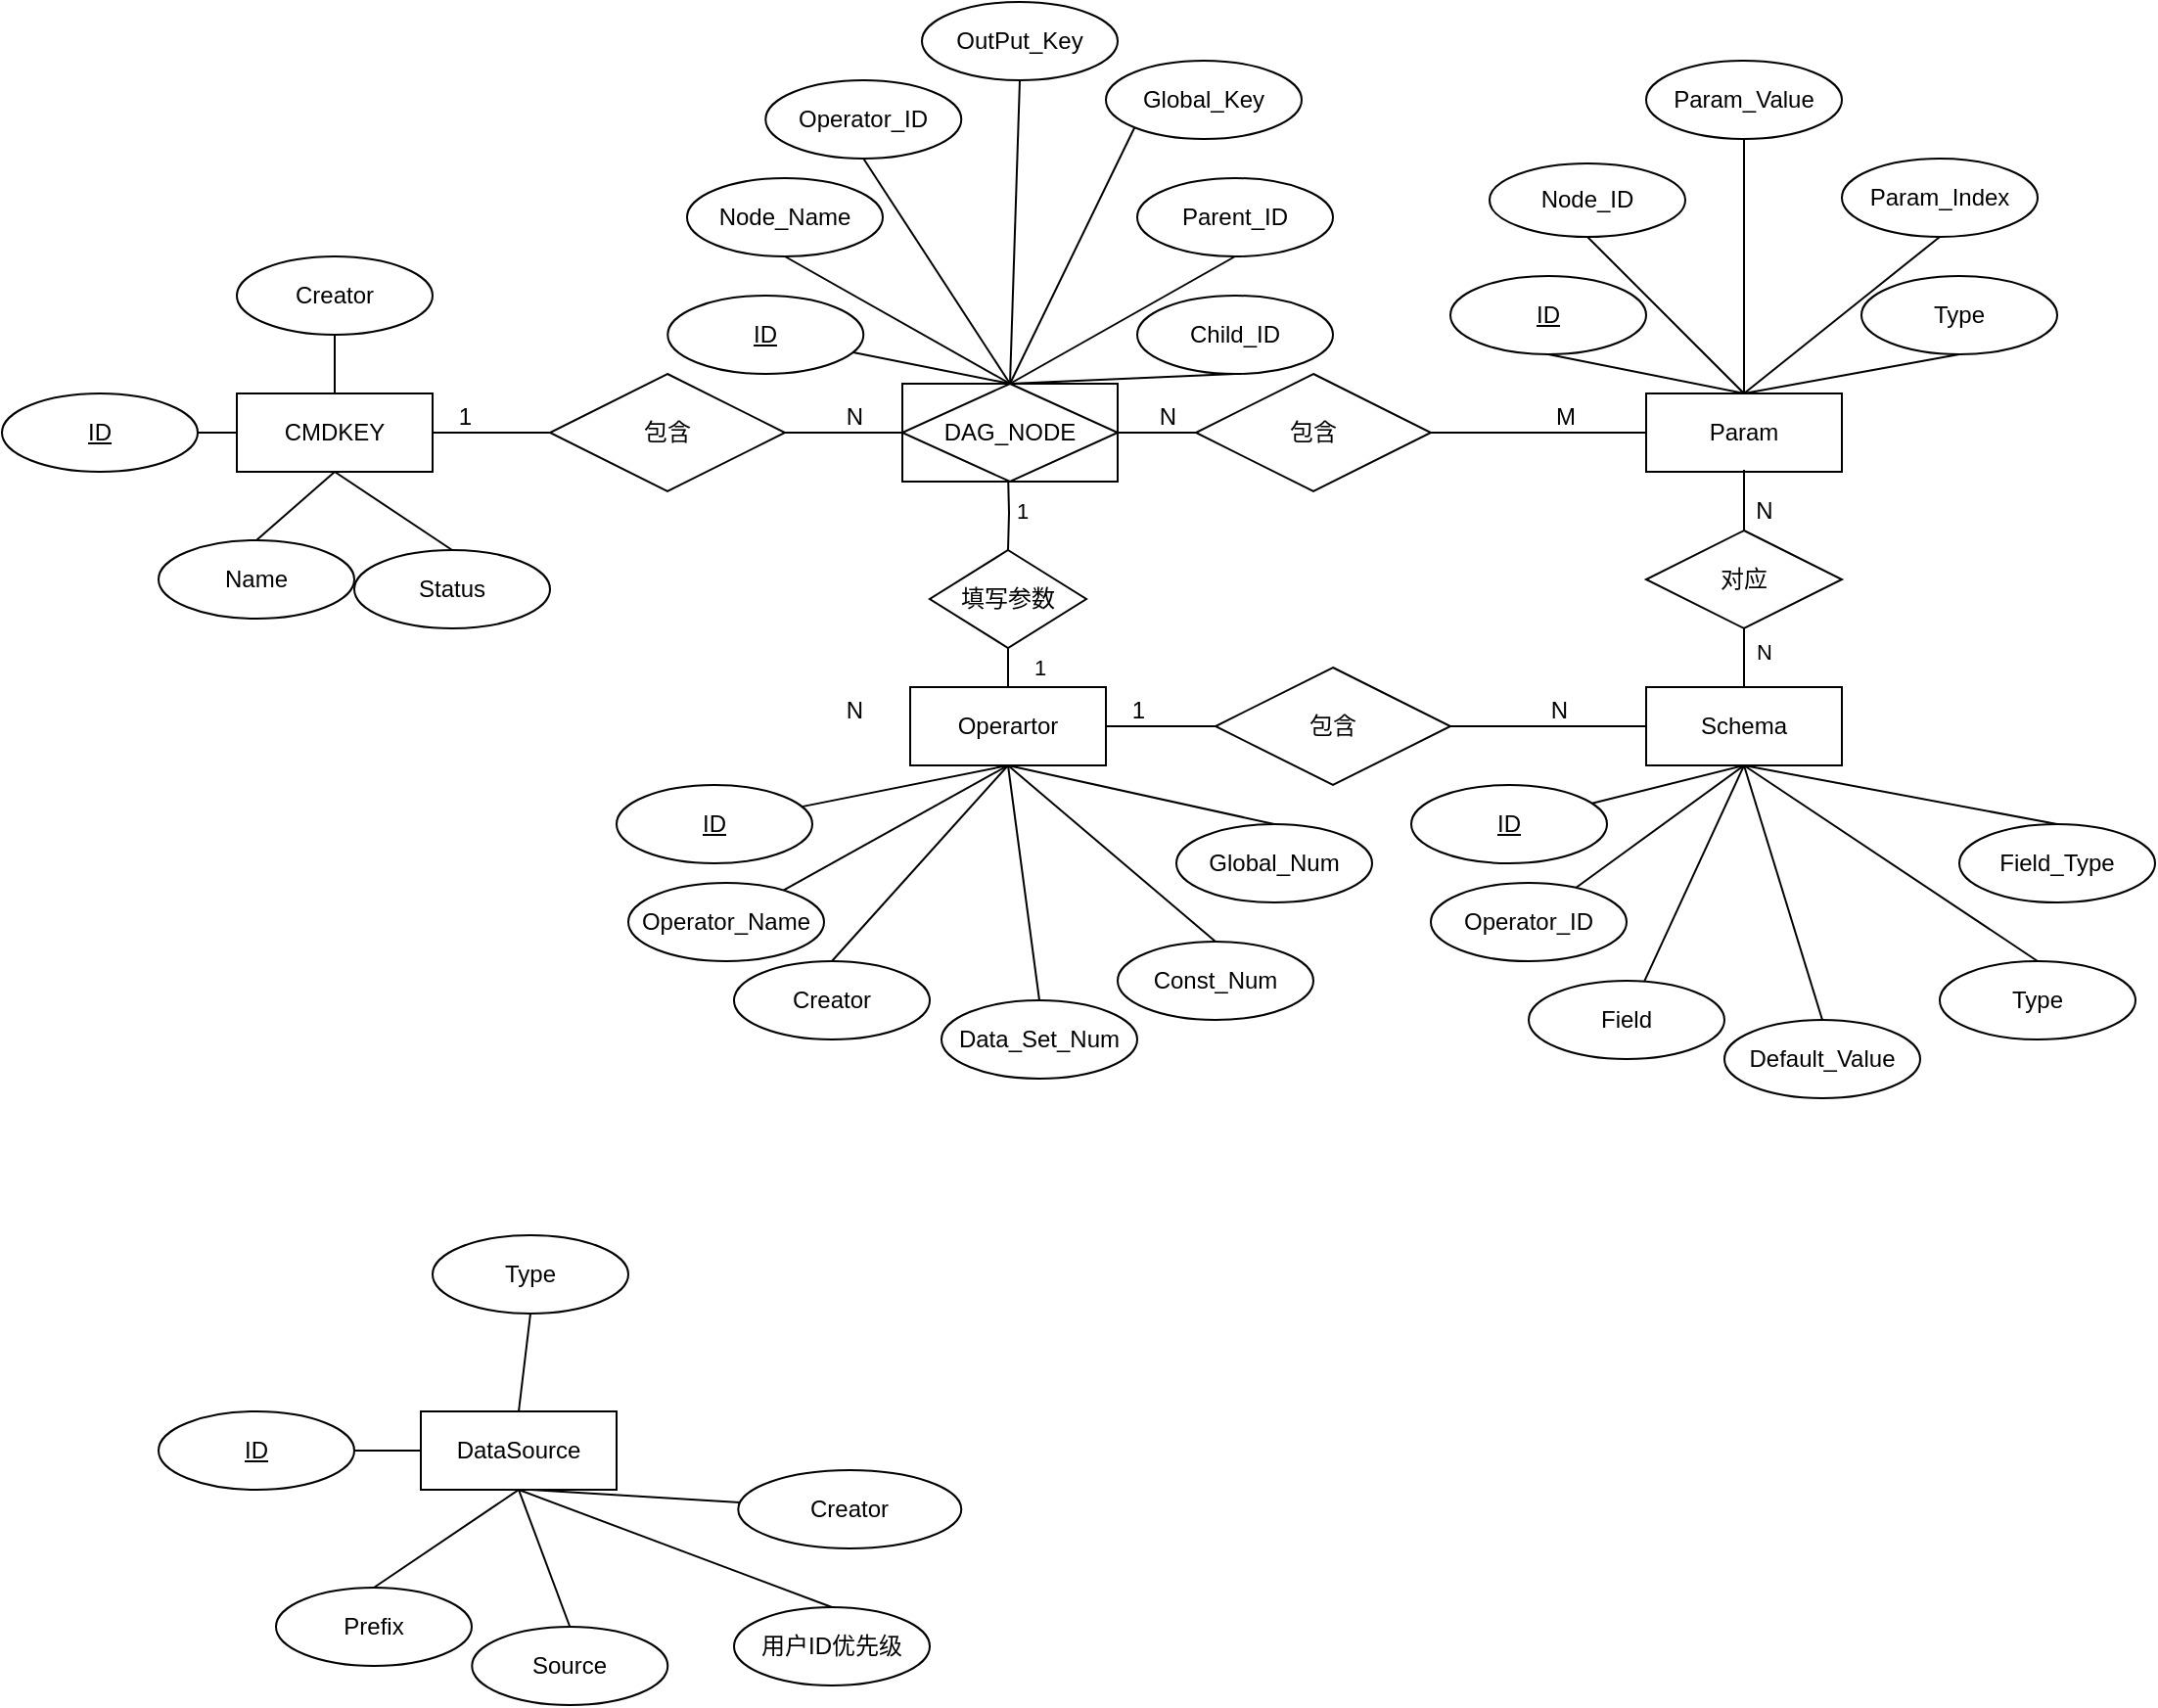 <mxfile version="15.0.6" type="github" pages="3">
  <diagram id="Es_KrPeHeZ678epylgb1" name="第 1 页">
    <mxGraphModel dx="2893" dy="1131" grid="1" gridSize="10" guides="1" tooltips="1" connect="1" arrows="1" fold="1" page="1" pageScale="1" pageWidth="827" pageHeight="1169" math="0" shadow="0">
      <root>
        <mxCell id="0" />
        <mxCell id="1" parent="0" />
        <mxCell id="Ql9siXfaunIRFQ8CMtLW-1" value="CMDKEY" style="whiteSpace=wrap;html=1;align=center;" parent="1" vertex="1">
          <mxGeometry x="20" y="370" width="100" height="40" as="geometry" />
        </mxCell>
        <mxCell id="Ql9siXfaunIRFQ8CMtLW-30" style="edgeStyle=orthogonalEdgeStyle;rounded=0;orthogonalLoop=1;jettySize=auto;html=1;exitX=0.5;exitY=1;exitDx=0;exitDy=0;entryX=0.5;entryY=0;entryDx=0;entryDy=0;endArrow=none;endFill=0;" parent="1" target="Ql9siXfaunIRFQ8CMtLW-28" edge="1">
          <mxGeometry relative="1" as="geometry">
            <mxPoint x="414" y="410" as="sourcePoint" />
          </mxGeometry>
        </mxCell>
        <mxCell id="Ql9siXfaunIRFQ8CMtLW-33" value="1" style="edgeLabel;html=1;align=center;verticalAlign=middle;resizable=0;points=[];" parent="Ql9siXfaunIRFQ8CMtLW-30" vertex="1" connectable="0">
          <mxGeometry x="-0.155" y="-1" relative="1" as="geometry">
            <mxPoint x="7" y="3" as="offset" />
          </mxGeometry>
        </mxCell>
        <mxCell id="Ql9siXfaunIRFQ8CMtLW-3" value="Param" style="whiteSpace=wrap;html=1;align=center;" parent="1" vertex="1">
          <mxGeometry x="740" y="370" width="100" height="40" as="geometry" />
        </mxCell>
        <mxCell id="Ql9siXfaunIRFQ8CMtLW-4" value="包含" style="shape=rhombus;perimeter=rhombusPerimeter;whiteSpace=wrap;html=1;align=center;" parent="1" vertex="1">
          <mxGeometry x="180" y="360" width="120" height="60" as="geometry" />
        </mxCell>
        <mxCell id="Ql9siXfaunIRFQ8CMtLW-8" value="" style="endArrow=none;html=1;rounded=0;exitX=1;exitY=0.5;exitDx=0;exitDy=0;entryX=0;entryY=0.5;entryDx=0;entryDy=0;" parent="1" source="Ql9siXfaunIRFQ8CMtLW-4" edge="1">
          <mxGeometry relative="1" as="geometry">
            <mxPoint x="330" y="580" as="sourcePoint" />
            <mxPoint x="364" y="390" as="targetPoint" />
          </mxGeometry>
        </mxCell>
        <mxCell id="Ql9siXfaunIRFQ8CMtLW-9" value="N" style="resizable=0;html=1;align=right;verticalAlign=bottom;" parent="Ql9siXfaunIRFQ8CMtLW-8" connectable="0" vertex="1">
          <mxGeometry x="1" relative="1" as="geometry">
            <mxPoint x="-24" as="offset" />
          </mxGeometry>
        </mxCell>
        <mxCell id="Ql9siXfaunIRFQ8CMtLW-10" value="" style="endArrow=none;html=1;rounded=0;entryX=1;entryY=0.5;entryDx=0;entryDy=0;exitX=0;exitY=0.5;exitDx=0;exitDy=0;" parent="1" source="Ql9siXfaunIRFQ8CMtLW-4" target="Ql9siXfaunIRFQ8CMtLW-1" edge="1">
          <mxGeometry relative="1" as="geometry">
            <mxPoint x="330" y="580" as="sourcePoint" />
            <mxPoint x="490" y="580" as="targetPoint" />
          </mxGeometry>
        </mxCell>
        <mxCell id="Ql9siXfaunIRFQ8CMtLW-11" value="1" style="resizable=0;html=1;align=right;verticalAlign=bottom;" parent="Ql9siXfaunIRFQ8CMtLW-10" connectable="0" vertex="1">
          <mxGeometry x="1" relative="1" as="geometry">
            <mxPoint x="20" as="offset" />
          </mxGeometry>
        </mxCell>
        <mxCell id="Ql9siXfaunIRFQ8CMtLW-12" value="包含" style="shape=rhombus;perimeter=rhombusPerimeter;whiteSpace=wrap;html=1;align=center;" parent="1" vertex="1">
          <mxGeometry x="510" y="360" width="120" height="60" as="geometry" />
        </mxCell>
        <mxCell id="Ql9siXfaunIRFQ8CMtLW-13" value="" style="endArrow=none;html=1;rounded=0;exitX=1;exitY=0.5;exitDx=0;exitDy=0;entryX=0;entryY=0.5;entryDx=0;entryDy=0;" parent="1" source="Ql9siXfaunIRFQ8CMtLW-12" target="Ql9siXfaunIRFQ8CMtLW-3" edge="1">
          <mxGeometry relative="1" as="geometry">
            <mxPoint x="666" y="580" as="sourcePoint" />
            <mxPoint x="640" y="390" as="targetPoint" />
          </mxGeometry>
        </mxCell>
        <mxCell id="Ql9siXfaunIRFQ8CMtLW-14" value="M" style="resizable=0;html=1;align=right;verticalAlign=bottom;" parent="Ql9siXfaunIRFQ8CMtLW-13" connectable="0" vertex="1">
          <mxGeometry x="1" relative="1" as="geometry">
            <mxPoint x="-36" as="offset" />
          </mxGeometry>
        </mxCell>
        <mxCell id="Ql9siXfaunIRFQ8CMtLW-15" value="" style="endArrow=none;html=1;rounded=0;exitX=0;exitY=0.5;exitDx=0;exitDy=0;entryX=1;entryY=0.5;entryDx=0;entryDy=0;" parent="1" source="Ql9siXfaunIRFQ8CMtLW-12" edge="1">
          <mxGeometry relative="1" as="geometry">
            <mxPoint x="666" y="580" as="sourcePoint" />
            <mxPoint x="464" y="390" as="targetPoint" />
          </mxGeometry>
        </mxCell>
        <mxCell id="Ql9siXfaunIRFQ8CMtLW-16" value="N" style="resizable=0;html=1;align=right;verticalAlign=bottom;" parent="Ql9siXfaunIRFQ8CMtLW-15" connectable="0" vertex="1">
          <mxGeometry x="1" relative="1" as="geometry">
            <mxPoint x="36" as="offset" />
          </mxGeometry>
        </mxCell>
        <mxCell id="Ql9siXfaunIRFQ8CMtLW-29" value="" style="edgeStyle=orthogonalEdgeStyle;rounded=0;orthogonalLoop=1;jettySize=auto;html=1;endArrow=none;endFill=0;" parent="1" source="Ql9siXfaunIRFQ8CMtLW-18" target="Ql9siXfaunIRFQ8CMtLW-28" edge="1">
          <mxGeometry relative="1" as="geometry" />
        </mxCell>
        <mxCell id="Ql9siXfaunIRFQ8CMtLW-32" value="1" style="edgeLabel;html=1;align=center;verticalAlign=middle;resizable=0;points=[];" parent="Ql9siXfaunIRFQ8CMtLW-29" vertex="1" connectable="0">
          <mxGeometry x="0.769" y="-2" relative="1" as="geometry">
            <mxPoint x="14" y="3" as="offset" />
          </mxGeometry>
        </mxCell>
        <mxCell id="Ql9siXfaunIRFQ8CMtLW-18" value="Operartor" style="whiteSpace=wrap;html=1;align=center;" parent="1" vertex="1">
          <mxGeometry x="364" y="520" width="100" height="40" as="geometry" />
        </mxCell>
        <mxCell id="Ql9siXfaunIRFQ8CMtLW-19" value="Schema" style="whiteSpace=wrap;html=1;align=center;" parent="1" vertex="1">
          <mxGeometry x="740" y="520" width="100" height="40" as="geometry" />
        </mxCell>
        <mxCell id="Ql9siXfaunIRFQ8CMtLW-20" value="N" style="resizable=0;html=1;align=right;verticalAlign=bottom;" parent="1" connectable="0" vertex="1">
          <mxGeometry x="340.138" y="540" as="geometry" />
        </mxCell>
        <mxCell id="Ql9siXfaunIRFQ8CMtLW-21" value="包含" style="shape=rhombus;perimeter=rhombusPerimeter;whiteSpace=wrap;html=1;align=center;" parent="1" vertex="1">
          <mxGeometry x="520" y="510" width="120" height="60" as="geometry" />
        </mxCell>
        <mxCell id="Ql9siXfaunIRFQ8CMtLW-22" value="" style="endArrow=none;html=1;rounded=0;exitX=1;exitY=0.5;exitDx=0;exitDy=0;entryX=0;entryY=0.5;entryDx=0;entryDy=0;" parent="1" source="Ql9siXfaunIRFQ8CMtLW-21" target="Ql9siXfaunIRFQ8CMtLW-19" edge="1">
          <mxGeometry relative="1" as="geometry">
            <mxPoint x="666" y="730" as="sourcePoint" />
            <mxPoint x="640" y="540" as="targetPoint" />
          </mxGeometry>
        </mxCell>
        <mxCell id="Ql9siXfaunIRFQ8CMtLW-23" value="N" style="resizable=0;html=1;align=right;verticalAlign=bottom;" parent="Ql9siXfaunIRFQ8CMtLW-22" connectable="0" vertex="1">
          <mxGeometry x="1" relative="1" as="geometry">
            <mxPoint x="-40" as="offset" />
          </mxGeometry>
        </mxCell>
        <mxCell id="Ql9siXfaunIRFQ8CMtLW-24" value="" style="endArrow=none;html=1;rounded=0;exitX=0;exitY=0.5;exitDx=0;exitDy=0;entryX=1;entryY=0.5;entryDx=0;entryDy=0;" parent="1" source="Ql9siXfaunIRFQ8CMtLW-21" target="Ql9siXfaunIRFQ8CMtLW-18" edge="1">
          <mxGeometry relative="1" as="geometry">
            <mxPoint x="666" y="730" as="sourcePoint" />
            <mxPoint x="480" y="540" as="targetPoint" />
          </mxGeometry>
        </mxCell>
        <mxCell id="Ql9siXfaunIRFQ8CMtLW-25" value="1" style="resizable=0;html=1;align=right;verticalAlign=bottom;" parent="Ql9siXfaunIRFQ8CMtLW-24" connectable="0" vertex="1">
          <mxGeometry x="1" relative="1" as="geometry">
            <mxPoint x="20" as="offset" />
          </mxGeometry>
        </mxCell>
        <mxCell id="Ql9siXfaunIRFQ8CMtLW-28" value="填写参数" style="rhombus;whiteSpace=wrap;html=1;" parent="1" vertex="1">
          <mxGeometry x="374" y="450" width="80" height="50" as="geometry" />
        </mxCell>
        <mxCell id="Ql9siXfaunIRFQ8CMtLW-31" style="edgeStyle=orthogonalEdgeStyle;rounded=0;orthogonalLoop=1;jettySize=auto;html=1;exitX=0.5;exitY=1;exitDx=0;exitDy=0;endArrow=none;endFill=0;" parent="1" source="Ql9siXfaunIRFQ8CMtLW-28" target="Ql9siXfaunIRFQ8CMtLW-28" edge="1">
          <mxGeometry relative="1" as="geometry" />
        </mxCell>
        <mxCell id="Ql9siXfaunIRFQ8CMtLW-45" style="edgeStyle=none;rounded=0;orthogonalLoop=1;jettySize=auto;html=1;exitX=0.5;exitY=0;exitDx=0;exitDy=0;entryX=0.5;entryY=1;entryDx=0;entryDy=0;endArrow=none;endFill=0;" parent="1" source="Ql9siXfaunIRFQ8CMtLW-39" target="Ql9siXfaunIRFQ8CMtLW-1" edge="1">
          <mxGeometry relative="1" as="geometry" />
        </mxCell>
        <mxCell id="Ql9siXfaunIRFQ8CMtLW-39" value="Name" style="ellipse;whiteSpace=wrap;html=1;align=center;" parent="1" vertex="1">
          <mxGeometry x="-20" y="445" width="100" height="40" as="geometry" />
        </mxCell>
        <mxCell id="Ql9siXfaunIRFQ8CMtLW-44" style="rounded=0;orthogonalLoop=1;jettySize=auto;html=1;exitX=0.5;exitY=1;exitDx=0;exitDy=0;entryX=0.5;entryY=0;entryDx=0;entryDy=0;endArrow=none;endFill=0;" parent="1" source="Ql9siXfaunIRFQ8CMtLW-40" target="Ql9siXfaunIRFQ8CMtLW-1" edge="1">
          <mxGeometry relative="1" as="geometry" />
        </mxCell>
        <mxCell id="Ql9siXfaunIRFQ8CMtLW-40" value="Creator" style="ellipse;whiteSpace=wrap;html=1;align=center;" parent="1" vertex="1">
          <mxGeometry x="20" y="300" width="100" height="40" as="geometry" />
        </mxCell>
        <mxCell id="Ql9siXfaunIRFQ8CMtLW-43" style="edgeStyle=orthogonalEdgeStyle;rounded=0;orthogonalLoop=1;jettySize=auto;html=1;entryX=0;entryY=0.5;entryDx=0;entryDy=0;endArrow=none;endFill=0;" parent="1" source="Ql9siXfaunIRFQ8CMtLW-41" target="Ql9siXfaunIRFQ8CMtLW-1" edge="1">
          <mxGeometry relative="1" as="geometry" />
        </mxCell>
        <mxCell id="Ql9siXfaunIRFQ8CMtLW-41" value="ID" style="ellipse;whiteSpace=wrap;html=1;align=center;fontStyle=4;" parent="1" vertex="1">
          <mxGeometry x="-100" y="370" width="100" height="40" as="geometry" />
        </mxCell>
        <mxCell id="Ql9siXfaunIRFQ8CMtLW-46" style="edgeStyle=none;rounded=0;orthogonalLoop=1;jettySize=auto;html=1;exitX=0.5;exitY=0;exitDx=0;exitDy=0;endArrow=none;endFill=0;entryX=0.5;entryY=1;entryDx=0;entryDy=0;" parent="1" source="Ql9siXfaunIRFQ8CMtLW-42" target="Ql9siXfaunIRFQ8CMtLW-1" edge="1">
          <mxGeometry relative="1" as="geometry">
            <mxPoint x="88.57" y="428.57" as="targetPoint" />
          </mxGeometry>
        </mxCell>
        <mxCell id="Ql9siXfaunIRFQ8CMtLW-42" value="Status" style="ellipse;whiteSpace=wrap;html=1;align=center;" parent="1" vertex="1">
          <mxGeometry x="80" y="450" width="100" height="40" as="geometry" />
        </mxCell>
        <mxCell id="Ql9siXfaunIRFQ8CMtLW-105" style="edgeStyle=none;rounded=0;orthogonalLoop=1;jettySize=auto;html=1;endArrow=none;endFill=0;entryX=0.5;entryY=1;entryDx=0;entryDy=0;" parent="1" source="Ql9siXfaunIRFQ8CMtLW-48" target="Ql9siXfaunIRFQ8CMtLW-18" edge="1">
          <mxGeometry relative="1" as="geometry">
            <mxPoint x="380" y="580" as="targetPoint" />
          </mxGeometry>
        </mxCell>
        <mxCell id="Ql9siXfaunIRFQ8CMtLW-48" value="Operator_Name" style="ellipse;whiteSpace=wrap;html=1;align=center;" parent="1" vertex="1">
          <mxGeometry x="220" y="620" width="100" height="40" as="geometry" />
        </mxCell>
        <mxCell id="6K2qiJ0y4Z12VxLnj_lv-1" style="edgeStyle=none;rounded=0;orthogonalLoop=1;jettySize=auto;html=1;entryX=0.5;entryY=1;entryDx=0;entryDy=0;endArrow=none;endFill=0;" edge="1" parent="1" source="Ql9siXfaunIRFQ8CMtLW-49" target="Ql9siXfaunIRFQ8CMtLW-18">
          <mxGeometry relative="1" as="geometry" />
        </mxCell>
        <mxCell id="Ql9siXfaunIRFQ8CMtLW-49" value="&lt;u&gt;ID&lt;/u&gt;" style="ellipse;whiteSpace=wrap;html=1;align=center;" parent="1" vertex="1">
          <mxGeometry x="214" y="570" width="100" height="40" as="geometry" />
        </mxCell>
        <mxCell id="Ql9siXfaunIRFQ8CMtLW-56" style="edgeStyle=none;rounded=0;orthogonalLoop=1;jettySize=auto;html=1;exitX=0.5;exitY=0;exitDx=0;exitDy=0;entryX=0.5;entryY=1;entryDx=0;entryDy=0;endArrow=none;endFill=0;" parent="1" source="Ql9siXfaunIRFQ8CMtLW-50" target="Ql9siXfaunIRFQ8CMtLW-18" edge="1">
          <mxGeometry relative="1" as="geometry" />
        </mxCell>
        <mxCell id="Ql9siXfaunIRFQ8CMtLW-50" value="Creator" style="ellipse;whiteSpace=wrap;html=1;align=center;" parent="1" vertex="1">
          <mxGeometry x="274" y="660" width="100" height="40" as="geometry" />
        </mxCell>
        <mxCell id="Ql9siXfaunIRFQ8CMtLW-60" style="edgeStyle=none;rounded=0;orthogonalLoop=1;jettySize=auto;html=1;exitX=0.5;exitY=0;exitDx=0;exitDy=0;entryX=0.5;entryY=1;entryDx=0;entryDy=0;endArrow=none;endFill=0;" parent="1" source="Ql9siXfaunIRFQ8CMtLW-51" target="Ql9siXfaunIRFQ8CMtLW-18" edge="1">
          <mxGeometry relative="1" as="geometry" />
        </mxCell>
        <mxCell id="Ql9siXfaunIRFQ8CMtLW-51" value="Global_Num" style="ellipse;whiteSpace=wrap;html=1;align=center;" parent="1" vertex="1">
          <mxGeometry x="500" y="590" width="100" height="40" as="geometry" />
        </mxCell>
        <mxCell id="Ql9siXfaunIRFQ8CMtLW-58" style="edgeStyle=none;rounded=0;orthogonalLoop=1;jettySize=auto;html=1;exitX=0.5;exitY=0;exitDx=0;exitDy=0;entryX=0.5;entryY=1;entryDx=0;entryDy=0;endArrow=none;endFill=0;" parent="1" source="Ql9siXfaunIRFQ8CMtLW-52" target="Ql9siXfaunIRFQ8CMtLW-18" edge="1">
          <mxGeometry relative="1" as="geometry" />
        </mxCell>
        <mxCell id="Ql9siXfaunIRFQ8CMtLW-52" value="Const_Num" style="ellipse;whiteSpace=wrap;html=1;align=center;" parent="1" vertex="1">
          <mxGeometry x="470" y="650" width="100" height="40" as="geometry" />
        </mxCell>
        <mxCell id="Ql9siXfaunIRFQ8CMtLW-57" style="edgeStyle=none;rounded=0;orthogonalLoop=1;jettySize=auto;html=1;exitX=0.5;exitY=0;exitDx=0;exitDy=0;entryX=0.5;entryY=1;entryDx=0;entryDy=0;endArrow=none;endFill=0;" parent="1" source="Ql9siXfaunIRFQ8CMtLW-53" target="Ql9siXfaunIRFQ8CMtLW-18" edge="1">
          <mxGeometry relative="1" as="geometry" />
        </mxCell>
        <mxCell id="Ql9siXfaunIRFQ8CMtLW-53" value="Data_Set_Num" style="ellipse;whiteSpace=wrap;html=1;align=center;" parent="1" vertex="1">
          <mxGeometry x="380" y="680" width="100" height="40" as="geometry" />
        </mxCell>
        <mxCell id="Ql9siXfaunIRFQ8CMtLW-62" value="DAG_NODE" style="shape=associativeEntity;whiteSpace=wrap;html=1;align=center;" parent="1" vertex="1">
          <mxGeometry x="360" y="365" width="110" height="50" as="geometry" />
        </mxCell>
        <mxCell id="Ql9siXfaunIRFQ8CMtLW-70" style="edgeStyle=none;rounded=0;orthogonalLoop=1;jettySize=auto;html=1;endArrow=none;endFill=0;" parent="1" source="Ql9siXfaunIRFQ8CMtLW-63" edge="1">
          <mxGeometry relative="1" as="geometry">
            <mxPoint x="790" y="560" as="targetPoint" />
          </mxGeometry>
        </mxCell>
        <mxCell id="Ql9siXfaunIRFQ8CMtLW-63" value="Operator_ID" style="ellipse;whiteSpace=wrap;html=1;align=center;" parent="1" vertex="1">
          <mxGeometry x="630" y="620" width="100" height="40" as="geometry" />
        </mxCell>
        <mxCell id="Ql9siXfaunIRFQ8CMtLW-71" style="edgeStyle=none;rounded=0;orthogonalLoop=1;jettySize=auto;html=1;entryX=0.5;entryY=1;entryDx=0;entryDy=0;endArrow=none;endFill=0;" parent="1" source="Ql9siXfaunIRFQ8CMtLW-64" target="Ql9siXfaunIRFQ8CMtLW-19" edge="1">
          <mxGeometry relative="1" as="geometry" />
        </mxCell>
        <mxCell id="Ql9siXfaunIRFQ8CMtLW-64" value="Field" style="ellipse;whiteSpace=wrap;html=1;align=center;" parent="1" vertex="1">
          <mxGeometry x="680" y="670" width="100" height="40" as="geometry" />
        </mxCell>
        <mxCell id="Ql9siXfaunIRFQ8CMtLW-74" style="edgeStyle=none;rounded=0;orthogonalLoop=1;jettySize=auto;html=1;exitX=0.5;exitY=0;exitDx=0;exitDy=0;entryX=0.5;entryY=1;entryDx=0;entryDy=0;endArrow=none;endFill=0;" parent="1" source="Ql9siXfaunIRFQ8CMtLW-65" target="Ql9siXfaunIRFQ8CMtLW-19" edge="1">
          <mxGeometry relative="1" as="geometry" />
        </mxCell>
        <mxCell id="Ql9siXfaunIRFQ8CMtLW-65" value="Field_Type" style="ellipse;whiteSpace=wrap;html=1;align=center;" parent="1" vertex="1">
          <mxGeometry x="900" y="590" width="100" height="40" as="geometry" />
        </mxCell>
        <mxCell id="Ql9siXfaunIRFQ8CMtLW-73" style="edgeStyle=none;rounded=0;orthogonalLoop=1;jettySize=auto;html=1;exitX=0.5;exitY=0;exitDx=0;exitDy=0;endArrow=none;endFill=0;" parent="1" source="Ql9siXfaunIRFQ8CMtLW-66" edge="1">
          <mxGeometry relative="1" as="geometry">
            <mxPoint x="790" y="560" as="targetPoint" />
          </mxGeometry>
        </mxCell>
        <mxCell id="Ql9siXfaunIRFQ8CMtLW-66" value="Type" style="ellipse;whiteSpace=wrap;html=1;align=center;" parent="1" vertex="1">
          <mxGeometry x="890" y="660" width="100" height="40" as="geometry" />
        </mxCell>
        <mxCell id="Ql9siXfaunIRFQ8CMtLW-72" style="edgeStyle=none;rounded=0;orthogonalLoop=1;jettySize=auto;html=1;exitX=0.5;exitY=0;exitDx=0;exitDy=0;entryX=0.5;entryY=1;entryDx=0;entryDy=0;endArrow=none;endFill=0;" parent="1" source="Ql9siXfaunIRFQ8CMtLW-67" target="Ql9siXfaunIRFQ8CMtLW-19" edge="1">
          <mxGeometry relative="1" as="geometry" />
        </mxCell>
        <mxCell id="Ql9siXfaunIRFQ8CMtLW-67" value="Default_Value" style="ellipse;whiteSpace=wrap;html=1;align=center;" parent="1" vertex="1">
          <mxGeometry x="780" y="690" width="100" height="40" as="geometry" />
        </mxCell>
        <mxCell id="Ql9siXfaunIRFQ8CMtLW-69" style="edgeStyle=none;rounded=0;orthogonalLoop=1;jettySize=auto;html=1;entryX=0.5;entryY=1;entryDx=0;entryDy=0;endArrow=none;endFill=0;" parent="1" source="Ql9siXfaunIRFQ8CMtLW-68" target="Ql9siXfaunIRFQ8CMtLW-19" edge="1">
          <mxGeometry relative="1" as="geometry" />
        </mxCell>
        <mxCell id="Ql9siXfaunIRFQ8CMtLW-68" value="&lt;u&gt;ID&lt;/u&gt;" style="ellipse;whiteSpace=wrap;html=1;align=center;" parent="1" vertex="1">
          <mxGeometry x="620" y="570" width="100" height="40" as="geometry" />
        </mxCell>
        <mxCell id="Ql9siXfaunIRFQ8CMtLW-98" style="edgeStyle=none;rounded=0;orthogonalLoop=1;jettySize=auto;html=1;exitX=0.5;exitY=1;exitDx=0;exitDy=0;entryX=0.5;entryY=0;entryDx=0;entryDy=0;endArrow=none;endFill=0;" parent="1" source="Ql9siXfaunIRFQ8CMtLW-88" target="Ql9siXfaunIRFQ8CMtLW-62" edge="1">
          <mxGeometry relative="1" as="geometry" />
        </mxCell>
        <mxCell id="Ql9siXfaunIRFQ8CMtLW-88" value="Node_Name" style="ellipse;whiteSpace=wrap;html=1;align=center;" parent="1" vertex="1">
          <mxGeometry x="250" y="260" width="100" height="40" as="geometry" />
        </mxCell>
        <mxCell id="Ql9siXfaunIRFQ8CMtLW-97" style="edgeStyle=none;rounded=0;orthogonalLoop=1;jettySize=auto;html=1;entryX=0.5;entryY=0;entryDx=0;entryDy=0;endArrow=none;endFill=0;" parent="1" source="Ql9siXfaunIRFQ8CMtLW-89" target="Ql9siXfaunIRFQ8CMtLW-62" edge="1">
          <mxGeometry relative="1" as="geometry" />
        </mxCell>
        <mxCell id="Ql9siXfaunIRFQ8CMtLW-89" value="&lt;u&gt;ID&lt;/u&gt;" style="ellipse;whiteSpace=wrap;html=1;align=center;" parent="1" vertex="1">
          <mxGeometry x="240.14" y="320" width="100" height="40" as="geometry" />
        </mxCell>
        <mxCell id="Ql9siXfaunIRFQ8CMtLW-104" style="edgeStyle=none;rounded=0;orthogonalLoop=1;jettySize=auto;html=1;exitX=0.5;exitY=1;exitDx=0;exitDy=0;entryX=0.5;entryY=0;entryDx=0;entryDy=0;endArrow=none;endFill=0;" parent="1" source="Ql9siXfaunIRFQ8CMtLW-90" target="Ql9siXfaunIRFQ8CMtLW-62" edge="1">
          <mxGeometry relative="1" as="geometry" />
        </mxCell>
        <mxCell id="Ql9siXfaunIRFQ8CMtLW-90" value="Operator_ID" style="ellipse;whiteSpace=wrap;html=1;align=center;" parent="1" vertex="1">
          <mxGeometry x="290.14" y="210" width="100" height="40" as="geometry" />
        </mxCell>
        <mxCell id="Ql9siXfaunIRFQ8CMtLW-101" style="edgeStyle=none;rounded=0;orthogonalLoop=1;jettySize=auto;html=1;exitX=0;exitY=1;exitDx=0;exitDy=0;entryX=0.5;entryY=0;entryDx=0;entryDy=0;endArrow=none;endFill=0;" parent="1" source="Ql9siXfaunIRFQ8CMtLW-91" target="Ql9siXfaunIRFQ8CMtLW-62" edge="1">
          <mxGeometry relative="1" as="geometry" />
        </mxCell>
        <mxCell id="Ql9siXfaunIRFQ8CMtLW-91" value="Global_Key" style="ellipse;whiteSpace=wrap;html=1;align=center;" parent="1" vertex="1">
          <mxGeometry x="464" y="200" width="100" height="40" as="geometry" />
        </mxCell>
        <mxCell id="Ql9siXfaunIRFQ8CMtLW-102" style="edgeStyle=none;rounded=0;orthogonalLoop=1;jettySize=auto;html=1;exitX=0.5;exitY=1;exitDx=0;exitDy=0;entryX=0.5;entryY=0;entryDx=0;entryDy=0;endArrow=none;endFill=0;" parent="1" source="Ql9siXfaunIRFQ8CMtLW-92" target="Ql9siXfaunIRFQ8CMtLW-62" edge="1">
          <mxGeometry relative="1" as="geometry" />
        </mxCell>
        <mxCell id="Ql9siXfaunIRFQ8CMtLW-92" value="Parent_ID" style="ellipse;whiteSpace=wrap;html=1;align=center;" parent="1" vertex="1">
          <mxGeometry x="480" y="260" width="100" height="40" as="geometry" />
        </mxCell>
        <mxCell id="Ql9siXfaunIRFQ8CMtLW-100" style="edgeStyle=none;rounded=0;orthogonalLoop=1;jettySize=auto;html=1;exitX=0.5;exitY=1;exitDx=0;exitDy=0;entryX=0.5;entryY=0;entryDx=0;entryDy=0;endArrow=none;endFill=0;" parent="1" source="Ql9siXfaunIRFQ8CMtLW-93" target="Ql9siXfaunIRFQ8CMtLW-62" edge="1">
          <mxGeometry relative="1" as="geometry" />
        </mxCell>
        <mxCell id="Ql9siXfaunIRFQ8CMtLW-93" value="OutPut_Key" style="ellipse;whiteSpace=wrap;html=1;align=center;" parent="1" vertex="1">
          <mxGeometry x="370" y="170" width="100" height="40" as="geometry" />
        </mxCell>
        <mxCell id="Ql9siXfaunIRFQ8CMtLW-103" style="edgeStyle=none;rounded=0;orthogonalLoop=1;jettySize=auto;html=1;exitX=0.5;exitY=1;exitDx=0;exitDy=0;entryX=0.5;entryY=0;entryDx=0;entryDy=0;endArrow=none;endFill=0;" parent="1" source="Ql9siXfaunIRFQ8CMtLW-96" target="Ql9siXfaunIRFQ8CMtLW-62" edge="1">
          <mxGeometry relative="1" as="geometry" />
        </mxCell>
        <mxCell id="Ql9siXfaunIRFQ8CMtLW-96" value="Child_ID" style="ellipse;whiteSpace=wrap;html=1;align=center;" parent="1" vertex="1">
          <mxGeometry x="480" y="320" width="100" height="40" as="geometry" />
        </mxCell>
        <mxCell id="Ql9siXfaunIRFQ8CMtLW-113" style="edgeStyle=none;rounded=0;orthogonalLoop=1;jettySize=auto;html=1;exitX=0.5;exitY=1;exitDx=0;exitDy=0;entryX=0.5;entryY=0;entryDx=0;entryDy=0;endArrow=none;endFill=0;" parent="1" source="Ql9siXfaunIRFQ8CMtLW-106" target="Ql9siXfaunIRFQ8CMtLW-3" edge="1">
          <mxGeometry relative="1" as="geometry" />
        </mxCell>
        <mxCell id="Ql9siXfaunIRFQ8CMtLW-106" value="Node_ID" style="ellipse;whiteSpace=wrap;html=1;align=center;" parent="1" vertex="1">
          <mxGeometry x="660" y="252.5" width="100" height="37.5" as="geometry" />
        </mxCell>
        <mxCell id="Ql9siXfaunIRFQ8CMtLW-114" style="edgeStyle=none;rounded=0;orthogonalLoop=1;jettySize=auto;html=1;exitX=0.5;exitY=1;exitDx=0;exitDy=0;entryX=0.5;entryY=0;entryDx=0;entryDy=0;endArrow=none;endFill=0;" parent="1" source="Ql9siXfaunIRFQ8CMtLW-107" target="Ql9siXfaunIRFQ8CMtLW-3" edge="1">
          <mxGeometry relative="1" as="geometry" />
        </mxCell>
        <mxCell id="Ql9siXfaunIRFQ8CMtLW-107" value="Param_Value" style="ellipse;whiteSpace=wrap;html=1;align=center;" parent="1" vertex="1">
          <mxGeometry x="740" y="200" width="100" height="40" as="geometry" />
        </mxCell>
        <mxCell id="Ql9siXfaunIRFQ8CMtLW-116" style="edgeStyle=none;rounded=0;orthogonalLoop=1;jettySize=auto;html=1;exitX=0.5;exitY=1;exitDx=0;exitDy=0;endArrow=none;endFill=0;" parent="1" source="Ql9siXfaunIRFQ8CMtLW-109" edge="1">
          <mxGeometry relative="1" as="geometry">
            <mxPoint x="790" y="370" as="targetPoint" />
          </mxGeometry>
        </mxCell>
        <mxCell id="Ql9siXfaunIRFQ8CMtLW-109" value="Type" style="ellipse;whiteSpace=wrap;html=1;align=center;" parent="1" vertex="1">
          <mxGeometry x="850" y="310" width="100" height="40" as="geometry" />
        </mxCell>
        <mxCell id="Ql9siXfaunIRFQ8CMtLW-115" style="edgeStyle=none;rounded=0;orthogonalLoop=1;jettySize=auto;html=1;exitX=0.5;exitY=1;exitDx=0;exitDy=0;entryX=0.5;entryY=0;entryDx=0;entryDy=0;endArrow=none;endFill=0;" parent="1" source="Ql9siXfaunIRFQ8CMtLW-110" target="Ql9siXfaunIRFQ8CMtLW-3" edge="1">
          <mxGeometry relative="1" as="geometry" />
        </mxCell>
        <mxCell id="Ql9siXfaunIRFQ8CMtLW-110" value="Param_Index" style="ellipse;whiteSpace=wrap;html=1;align=center;" parent="1" vertex="1">
          <mxGeometry x="840" y="250" width="100" height="40" as="geometry" />
        </mxCell>
        <mxCell id="Ql9siXfaunIRFQ8CMtLW-112" style="edgeStyle=none;rounded=0;orthogonalLoop=1;jettySize=auto;html=1;exitX=0.5;exitY=1;exitDx=0;exitDy=0;entryX=0.5;entryY=0;entryDx=0;entryDy=0;endArrow=none;endFill=0;" parent="1" source="Ql9siXfaunIRFQ8CMtLW-111" target="Ql9siXfaunIRFQ8CMtLW-3" edge="1">
          <mxGeometry relative="1" as="geometry" />
        </mxCell>
        <mxCell id="Ql9siXfaunIRFQ8CMtLW-111" value="&lt;u&gt;ID&lt;/u&gt;" style="ellipse;whiteSpace=wrap;html=1;align=center;" parent="1" vertex="1">
          <mxGeometry x="640" y="310" width="100" height="40" as="geometry" />
        </mxCell>
        <mxCell id="Ql9siXfaunIRFQ8CMtLW-118" style="edgeStyle=none;rounded=0;orthogonalLoop=1;jettySize=auto;html=1;entryX=0.5;entryY=0;entryDx=0;entryDy=0;endArrow=none;endFill=0;" parent="1" source="Ql9siXfaunIRFQ8CMtLW-117" target="Ql9siXfaunIRFQ8CMtLW-19" edge="1">
          <mxGeometry relative="1" as="geometry" />
        </mxCell>
        <mxCell id="Ql9siXfaunIRFQ8CMtLW-120" value="N" style="edgeLabel;html=1;align=center;verticalAlign=middle;resizable=0;points=[];" parent="Ql9siXfaunIRFQ8CMtLW-118" vertex="1" connectable="0">
          <mxGeometry x="-0.2" y="-3" relative="1" as="geometry">
            <mxPoint x="13" as="offset" />
          </mxGeometry>
        </mxCell>
        <mxCell id="Ql9siXfaunIRFQ8CMtLW-119" style="edgeStyle=none;rounded=0;orthogonalLoop=1;jettySize=auto;html=1;exitX=0.5;exitY=0;exitDx=0;exitDy=0;endArrow=none;endFill=0;" parent="1" source="Ql9siXfaunIRFQ8CMtLW-117" edge="1">
          <mxGeometry relative="1" as="geometry">
            <mxPoint x="790" y="409" as="targetPoint" />
          </mxGeometry>
        </mxCell>
        <mxCell id="Ql9siXfaunIRFQ8CMtLW-117" value="对应" style="shape=rhombus;perimeter=rhombusPerimeter;whiteSpace=wrap;html=1;align=center;" parent="1" vertex="1">
          <mxGeometry x="740" y="440" width="100" height="50" as="geometry" />
        </mxCell>
        <mxCell id="Ql9siXfaunIRFQ8CMtLW-121" value="N" style="text;html=1;align=center;verticalAlign=middle;resizable=0;points=[];autosize=1;strokeColor=none;fillColor=none;" parent="1" vertex="1">
          <mxGeometry x="790" y="420" width="20" height="20" as="geometry" />
        </mxCell>
        <mxCell id="6K2qiJ0y4Z12VxLnj_lv-2" style="edgeStyle=none;rounded=0;orthogonalLoop=1;jettySize=auto;html=1;exitX=0.5;exitY=1;exitDx=0;exitDy=0;endArrow=none;endFill=0;" edge="1" parent="1" source="Ql9siXfaunIRFQ8CMtLW-63" target="Ql9siXfaunIRFQ8CMtLW-63">
          <mxGeometry relative="1" as="geometry" />
        </mxCell>
        <mxCell id="8hKeqvrPCg_owtesgO9H-2" value="DataSource" style="whiteSpace=wrap;html=1;align=center;" vertex="1" parent="1">
          <mxGeometry x="114" y="890" width="100" height="40" as="geometry" />
        </mxCell>
        <mxCell id="8hKeqvrPCg_owtesgO9H-5" style="edgeStyle=none;rounded=0;orthogonalLoop=1;jettySize=auto;html=1;exitX=0.5;exitY=0;exitDx=0;exitDy=0;entryX=0.5;entryY=1;entryDx=0;entryDy=0;endArrow=none;endFill=0;" edge="1" parent="1" source="8hKeqvrPCg_owtesgO9H-6" target="8hKeqvrPCg_owtesgO9H-2">
          <mxGeometry relative="1" as="geometry" />
        </mxCell>
        <mxCell id="8hKeqvrPCg_owtesgO9H-6" value="Prefix" style="ellipse;whiteSpace=wrap;html=1;align=center;" vertex="1" parent="1">
          <mxGeometry x="40" y="980" width="100" height="40" as="geometry" />
        </mxCell>
        <mxCell id="8hKeqvrPCg_owtesgO9H-7" style="rounded=0;orthogonalLoop=1;jettySize=auto;html=1;exitX=0.5;exitY=1;exitDx=0;exitDy=0;entryX=0.5;entryY=0;entryDx=0;entryDy=0;endArrow=none;endFill=0;" edge="1" parent="1" source="8hKeqvrPCg_owtesgO9H-8" target="8hKeqvrPCg_owtesgO9H-2">
          <mxGeometry relative="1" as="geometry" />
        </mxCell>
        <mxCell id="8hKeqvrPCg_owtesgO9H-8" value="Type" style="ellipse;whiteSpace=wrap;html=1;align=center;" vertex="1" parent="1">
          <mxGeometry x="120" y="800" width="100" height="40" as="geometry" />
        </mxCell>
        <mxCell id="8hKeqvrPCg_owtesgO9H-9" style="edgeStyle=orthogonalEdgeStyle;rounded=0;orthogonalLoop=1;jettySize=auto;html=1;entryX=0;entryY=0.5;entryDx=0;entryDy=0;endArrow=none;endFill=0;" edge="1" parent="1" source="8hKeqvrPCg_owtesgO9H-10" target="8hKeqvrPCg_owtesgO9H-2">
          <mxGeometry relative="1" as="geometry" />
        </mxCell>
        <mxCell id="8hKeqvrPCg_owtesgO9H-10" value="ID" style="ellipse;whiteSpace=wrap;html=1;align=center;fontStyle=4;" vertex="1" parent="1">
          <mxGeometry x="-20" y="890" width="100" height="40" as="geometry" />
        </mxCell>
        <mxCell id="8hKeqvrPCg_owtesgO9H-11" style="edgeStyle=none;rounded=0;orthogonalLoop=1;jettySize=auto;html=1;exitX=0.5;exitY=0;exitDx=0;exitDy=0;endArrow=none;endFill=0;entryX=0.5;entryY=1;entryDx=0;entryDy=0;" edge="1" parent="1" source="8hKeqvrPCg_owtesgO9H-12" target="8hKeqvrPCg_owtesgO9H-2">
          <mxGeometry relative="1" as="geometry">
            <mxPoint x="182.57" y="948.57" as="targetPoint" />
          </mxGeometry>
        </mxCell>
        <mxCell id="8hKeqvrPCg_owtesgO9H-12" value="Source" style="ellipse;whiteSpace=wrap;html=1;align=center;" vertex="1" parent="1">
          <mxGeometry x="140.14" y="1000" width="100" height="40" as="geometry" />
        </mxCell>
        <mxCell id="8hKeqvrPCg_owtesgO9H-21" style="rounded=0;orthogonalLoop=1;jettySize=auto;html=1;exitX=0.5;exitY=0;exitDx=0;exitDy=0;entryX=0.5;entryY=1;entryDx=0;entryDy=0;endArrow=none;endFill=0;" edge="1" parent="1" source="8hKeqvrPCg_owtesgO9H-14" target="8hKeqvrPCg_owtesgO9H-2">
          <mxGeometry relative="1" as="geometry" />
        </mxCell>
        <mxCell id="8hKeqvrPCg_owtesgO9H-14" value="用户ID优先级" style="ellipse;whiteSpace=wrap;html=1;align=center;" vertex="1" parent="1">
          <mxGeometry x="274" y="990" width="100" height="40" as="geometry" />
        </mxCell>
        <mxCell id="8hKeqvrPCg_owtesgO9H-24" style="edgeStyle=none;rounded=0;orthogonalLoop=1;jettySize=auto;html=1;endArrow=none;endFill=0;" edge="1" parent="1" source="8hKeqvrPCg_owtesgO9H-23">
          <mxGeometry relative="1" as="geometry">
            <mxPoint x="170" y="930" as="targetPoint" />
          </mxGeometry>
        </mxCell>
        <mxCell id="8hKeqvrPCg_owtesgO9H-23" value="Creator" style="ellipse;whiteSpace=wrap;html=1;align=center;" vertex="1" parent="1">
          <mxGeometry x="276.14" y="920" width="114" height="40" as="geometry" />
        </mxCell>
      </root>
    </mxGraphModel>
  </diagram>
  <diagram id="GaNDz1DzZ5tjEyiUJKBJ" name="第 2 页">
    <mxGraphModel dx="2893" dy="1131" grid="1" gridSize="10" guides="1" tooltips="1" connect="1" arrows="1" fold="1" page="1" pageScale="1" pageWidth="827" pageHeight="1169" math="0" shadow="0">
      <root>
        <mxCell id="RJbI8CJS_2p1f_aJpvgx-0" />
        <mxCell id="RJbI8CJS_2p1f_aJpvgx-1" parent="RJbI8CJS_2p1f_aJpvgx-0" />
        <mxCell id="RJbI8CJS_2p1f_aJpvgx-2" value="CMDKEY" style="whiteSpace=wrap;html=1;align=center;" vertex="1" parent="RJbI8CJS_2p1f_aJpvgx-1">
          <mxGeometry x="20" y="370" width="100" height="40" as="geometry" />
        </mxCell>
        <mxCell id="RJbI8CJS_2p1f_aJpvgx-3" style="edgeStyle=orthogonalEdgeStyle;rounded=0;orthogonalLoop=1;jettySize=auto;html=1;exitX=0.5;exitY=1;exitDx=0;exitDy=0;entryX=0.5;entryY=0;entryDx=0;entryDy=0;endArrow=none;endFill=0;" edge="1" parent="RJbI8CJS_2p1f_aJpvgx-1" target="RJbI8CJS_2p1f_aJpvgx-26">
          <mxGeometry relative="1" as="geometry">
            <mxPoint x="414" y="410" as="sourcePoint" />
          </mxGeometry>
        </mxCell>
        <mxCell id="RJbI8CJS_2p1f_aJpvgx-4" value="1" style="edgeLabel;html=1;align=center;verticalAlign=middle;resizable=0;points=[];" vertex="1" connectable="0" parent="RJbI8CJS_2p1f_aJpvgx-3">
          <mxGeometry x="-0.155" y="-1" relative="1" as="geometry">
            <mxPoint x="7" y="3" as="offset" />
          </mxGeometry>
        </mxCell>
        <mxCell id="RJbI8CJS_2p1f_aJpvgx-5" value="Param" style="whiteSpace=wrap;html=1;align=center;" vertex="1" parent="RJbI8CJS_2p1f_aJpvgx-1">
          <mxGeometry x="740" y="370" width="100" height="40" as="geometry" />
        </mxCell>
        <mxCell id="RJbI8CJS_2p1f_aJpvgx-6" value="包含" style="shape=rhombus;perimeter=rhombusPerimeter;whiteSpace=wrap;html=1;align=center;" vertex="1" parent="RJbI8CJS_2p1f_aJpvgx-1">
          <mxGeometry x="180" y="360" width="120" height="60" as="geometry" />
        </mxCell>
        <mxCell id="RJbI8CJS_2p1f_aJpvgx-7" value="" style="endArrow=none;html=1;rounded=0;exitX=1;exitY=0.5;exitDx=0;exitDy=0;entryX=0;entryY=0.5;entryDx=0;entryDy=0;" edge="1" parent="RJbI8CJS_2p1f_aJpvgx-1" source="RJbI8CJS_2p1f_aJpvgx-6">
          <mxGeometry relative="1" as="geometry">
            <mxPoint x="330" y="580" as="sourcePoint" />
            <mxPoint x="364" y="390" as="targetPoint" />
          </mxGeometry>
        </mxCell>
        <mxCell id="RJbI8CJS_2p1f_aJpvgx-8" value="N" style="resizable=0;html=1;align=right;verticalAlign=bottom;" connectable="0" vertex="1" parent="RJbI8CJS_2p1f_aJpvgx-7">
          <mxGeometry x="1" relative="1" as="geometry">
            <mxPoint x="-24" as="offset" />
          </mxGeometry>
        </mxCell>
        <mxCell id="RJbI8CJS_2p1f_aJpvgx-9" value="" style="endArrow=none;html=1;rounded=0;entryX=1;entryY=0.5;entryDx=0;entryDy=0;exitX=0;exitY=0.5;exitDx=0;exitDy=0;" edge="1" parent="RJbI8CJS_2p1f_aJpvgx-1" source="RJbI8CJS_2p1f_aJpvgx-6" target="RJbI8CJS_2p1f_aJpvgx-2">
          <mxGeometry relative="1" as="geometry">
            <mxPoint x="330" y="580" as="sourcePoint" />
            <mxPoint x="490" y="580" as="targetPoint" />
          </mxGeometry>
        </mxCell>
        <mxCell id="RJbI8CJS_2p1f_aJpvgx-10" value="1" style="resizable=0;html=1;align=right;verticalAlign=bottom;" connectable="0" vertex="1" parent="RJbI8CJS_2p1f_aJpvgx-9">
          <mxGeometry x="1" relative="1" as="geometry">
            <mxPoint x="20" as="offset" />
          </mxGeometry>
        </mxCell>
        <mxCell id="RJbI8CJS_2p1f_aJpvgx-11" value="包含" style="shape=rhombus;perimeter=rhombusPerimeter;whiteSpace=wrap;html=1;align=center;" vertex="1" parent="RJbI8CJS_2p1f_aJpvgx-1">
          <mxGeometry x="520" y="360" width="120" height="60" as="geometry" />
        </mxCell>
        <mxCell id="RJbI8CJS_2p1f_aJpvgx-12" value="" style="endArrow=none;html=1;rounded=0;exitX=1;exitY=0.5;exitDx=0;exitDy=0;entryX=0;entryY=0.5;entryDx=0;entryDy=0;" edge="1" parent="RJbI8CJS_2p1f_aJpvgx-1" source="RJbI8CJS_2p1f_aJpvgx-11" target="RJbI8CJS_2p1f_aJpvgx-5">
          <mxGeometry relative="1" as="geometry">
            <mxPoint x="666" y="580" as="sourcePoint" />
            <mxPoint x="640" y="390" as="targetPoint" />
          </mxGeometry>
        </mxCell>
        <mxCell id="RJbI8CJS_2p1f_aJpvgx-13" value="M" style="resizable=0;html=1;align=right;verticalAlign=bottom;" connectable="0" vertex="1" parent="RJbI8CJS_2p1f_aJpvgx-12">
          <mxGeometry x="1" relative="1" as="geometry">
            <mxPoint x="-36" as="offset" />
          </mxGeometry>
        </mxCell>
        <mxCell id="RJbI8CJS_2p1f_aJpvgx-14" value="" style="endArrow=none;html=1;rounded=0;exitX=0;exitY=0.5;exitDx=0;exitDy=0;entryX=1;entryY=0.5;entryDx=0;entryDy=0;" edge="1" parent="RJbI8CJS_2p1f_aJpvgx-1" source="RJbI8CJS_2p1f_aJpvgx-11">
          <mxGeometry relative="1" as="geometry">
            <mxPoint x="666" y="580" as="sourcePoint" />
            <mxPoint x="464" y="390" as="targetPoint" />
          </mxGeometry>
        </mxCell>
        <mxCell id="RJbI8CJS_2p1f_aJpvgx-15" value="N" style="resizable=0;html=1;align=right;verticalAlign=bottom;" connectable="0" vertex="1" parent="RJbI8CJS_2p1f_aJpvgx-14">
          <mxGeometry x="1" relative="1" as="geometry">
            <mxPoint x="36" as="offset" />
          </mxGeometry>
        </mxCell>
        <mxCell id="RJbI8CJS_2p1f_aJpvgx-16" value="" style="edgeStyle=orthogonalEdgeStyle;rounded=0;orthogonalLoop=1;jettySize=auto;html=1;endArrow=none;endFill=0;" edge="1" parent="RJbI8CJS_2p1f_aJpvgx-1" source="RJbI8CJS_2p1f_aJpvgx-18" target="RJbI8CJS_2p1f_aJpvgx-26">
          <mxGeometry relative="1" as="geometry" />
        </mxCell>
        <mxCell id="RJbI8CJS_2p1f_aJpvgx-17" value="1" style="edgeLabel;html=1;align=center;verticalAlign=middle;resizable=0;points=[];" vertex="1" connectable="0" parent="RJbI8CJS_2p1f_aJpvgx-16">
          <mxGeometry x="0.769" y="-2" relative="1" as="geometry">
            <mxPoint x="14" y="3" as="offset" />
          </mxGeometry>
        </mxCell>
        <mxCell id="RJbI8CJS_2p1f_aJpvgx-109" value="1" style="edgeStyle=orthogonalEdgeStyle;rounded=0;orthogonalLoop=1;jettySize=auto;html=1;exitX=1;exitY=0.5;exitDx=0;exitDy=0;endArrow=none;endFill=0;" edge="1" parent="RJbI8CJS_2p1f_aJpvgx-1" source="RJbI8CJS_2p1f_aJpvgx-18" target="RJbI8CJS_2p1f_aJpvgx-108">
          <mxGeometry x="-0.029" y="10" relative="1" as="geometry">
            <Array as="points">
              <mxPoint x="480" y="540" />
              <mxPoint x="480" y="640" />
            </Array>
            <mxPoint as="offset" />
          </mxGeometry>
        </mxCell>
        <mxCell id="RJbI8CJS_2p1f_aJpvgx-18" value="Operartor" style="whiteSpace=wrap;html=1;align=center;" vertex="1" parent="RJbI8CJS_2p1f_aJpvgx-1">
          <mxGeometry x="364" y="520" width="100" height="40" as="geometry" />
        </mxCell>
        <mxCell id="RJbI8CJS_2p1f_aJpvgx-116" style="edgeStyle=orthogonalEdgeStyle;rounded=0;orthogonalLoop=1;jettySize=auto;html=1;exitX=0;exitY=0.5;exitDx=0;exitDy=0;entryX=0.5;entryY=0;entryDx=0;entryDy=0;endArrow=none;endFill=0;" edge="1" parent="RJbI8CJS_2p1f_aJpvgx-1" source="RJbI8CJS_2p1f_aJpvgx-19" target="RJbI8CJS_2p1f_aJpvgx-112">
          <mxGeometry relative="1" as="geometry" />
        </mxCell>
        <mxCell id="RJbI8CJS_2p1f_aJpvgx-19" value="Schema" style="whiteSpace=wrap;html=1;align=center;" vertex="1" parent="RJbI8CJS_2p1f_aJpvgx-1">
          <mxGeometry x="740" y="520" width="100" height="40" as="geometry" />
        </mxCell>
        <mxCell id="RJbI8CJS_2p1f_aJpvgx-20" value="N" style="resizable=0;html=1;align=right;verticalAlign=bottom;" connectable="0" vertex="1" parent="RJbI8CJS_2p1f_aJpvgx-1">
          <mxGeometry x="340.138" y="540" as="geometry" />
        </mxCell>
        <mxCell id="RJbI8CJS_2p1f_aJpvgx-21" value="包含" style="shape=rhombus;perimeter=rhombusPerimeter;whiteSpace=wrap;html=1;align=center;" vertex="1" parent="RJbI8CJS_2p1f_aJpvgx-1">
          <mxGeometry x="520" y="510" width="120" height="60" as="geometry" />
        </mxCell>
        <mxCell id="RJbI8CJS_2p1f_aJpvgx-22" value="" style="endArrow=none;html=1;rounded=0;exitX=1;exitY=0.5;exitDx=0;exitDy=0;entryX=0;entryY=0.5;entryDx=0;entryDy=0;" edge="1" parent="RJbI8CJS_2p1f_aJpvgx-1" source="RJbI8CJS_2p1f_aJpvgx-21" target="RJbI8CJS_2p1f_aJpvgx-19">
          <mxGeometry relative="1" as="geometry">
            <mxPoint x="666" y="730" as="sourcePoint" />
            <mxPoint x="640" y="540" as="targetPoint" />
          </mxGeometry>
        </mxCell>
        <mxCell id="RJbI8CJS_2p1f_aJpvgx-23" value="N" style="resizable=0;html=1;align=right;verticalAlign=bottom;" connectable="0" vertex="1" parent="RJbI8CJS_2p1f_aJpvgx-22">
          <mxGeometry x="1" relative="1" as="geometry">
            <mxPoint x="-40" as="offset" />
          </mxGeometry>
        </mxCell>
        <mxCell id="RJbI8CJS_2p1f_aJpvgx-24" value="" style="endArrow=none;html=1;rounded=0;exitX=0;exitY=0.5;exitDx=0;exitDy=0;entryX=1;entryY=0.5;entryDx=0;entryDy=0;" edge="1" parent="RJbI8CJS_2p1f_aJpvgx-1" source="RJbI8CJS_2p1f_aJpvgx-21" target="RJbI8CJS_2p1f_aJpvgx-18">
          <mxGeometry relative="1" as="geometry">
            <mxPoint x="666" y="730" as="sourcePoint" />
            <mxPoint x="480" y="540" as="targetPoint" />
          </mxGeometry>
        </mxCell>
        <mxCell id="RJbI8CJS_2p1f_aJpvgx-25" value="1" style="resizable=0;html=1;align=right;verticalAlign=bottom;" connectable="0" vertex="1" parent="RJbI8CJS_2p1f_aJpvgx-24">
          <mxGeometry x="1" relative="1" as="geometry">
            <mxPoint x="26" y="-10" as="offset" />
          </mxGeometry>
        </mxCell>
        <mxCell id="RJbI8CJS_2p1f_aJpvgx-26" value="填写参数" style="rhombus;whiteSpace=wrap;html=1;" vertex="1" parent="RJbI8CJS_2p1f_aJpvgx-1">
          <mxGeometry x="374" y="450" width="80" height="50" as="geometry" />
        </mxCell>
        <mxCell id="RJbI8CJS_2p1f_aJpvgx-27" style="edgeStyle=orthogonalEdgeStyle;rounded=0;orthogonalLoop=1;jettySize=auto;html=1;exitX=0.5;exitY=1;exitDx=0;exitDy=0;endArrow=none;endFill=0;" edge="1" parent="RJbI8CJS_2p1f_aJpvgx-1" source="RJbI8CJS_2p1f_aJpvgx-26" target="RJbI8CJS_2p1f_aJpvgx-26">
          <mxGeometry relative="1" as="geometry" />
        </mxCell>
        <mxCell id="RJbI8CJS_2p1f_aJpvgx-28" style="edgeStyle=none;rounded=0;orthogonalLoop=1;jettySize=auto;html=1;exitX=0.5;exitY=0;exitDx=0;exitDy=0;entryX=0.5;entryY=1;entryDx=0;entryDy=0;endArrow=none;endFill=0;" edge="1" parent="RJbI8CJS_2p1f_aJpvgx-1" source="RJbI8CJS_2p1f_aJpvgx-29" target="RJbI8CJS_2p1f_aJpvgx-2">
          <mxGeometry relative="1" as="geometry" />
        </mxCell>
        <mxCell id="RJbI8CJS_2p1f_aJpvgx-29" value="Name" style="ellipse;whiteSpace=wrap;html=1;align=center;" vertex="1" parent="RJbI8CJS_2p1f_aJpvgx-1">
          <mxGeometry x="-20" y="445" width="100" height="40" as="geometry" />
        </mxCell>
        <mxCell id="RJbI8CJS_2p1f_aJpvgx-30" style="rounded=0;orthogonalLoop=1;jettySize=auto;html=1;exitX=0.5;exitY=1;exitDx=0;exitDy=0;entryX=0.5;entryY=0;entryDx=0;entryDy=0;endArrow=none;endFill=0;" edge="1" parent="RJbI8CJS_2p1f_aJpvgx-1" source="RJbI8CJS_2p1f_aJpvgx-31" target="RJbI8CJS_2p1f_aJpvgx-2">
          <mxGeometry relative="1" as="geometry" />
        </mxCell>
        <mxCell id="RJbI8CJS_2p1f_aJpvgx-31" value="Creator" style="ellipse;whiteSpace=wrap;html=1;align=center;" vertex="1" parent="RJbI8CJS_2p1f_aJpvgx-1">
          <mxGeometry x="20" y="300" width="100" height="40" as="geometry" />
        </mxCell>
        <mxCell id="RJbI8CJS_2p1f_aJpvgx-32" style="edgeStyle=orthogonalEdgeStyle;rounded=0;orthogonalLoop=1;jettySize=auto;html=1;entryX=0;entryY=0.5;entryDx=0;entryDy=0;endArrow=none;endFill=0;" edge="1" parent="RJbI8CJS_2p1f_aJpvgx-1" source="RJbI8CJS_2p1f_aJpvgx-33" target="RJbI8CJS_2p1f_aJpvgx-2">
          <mxGeometry relative="1" as="geometry" />
        </mxCell>
        <mxCell id="RJbI8CJS_2p1f_aJpvgx-33" value="ID" style="ellipse;whiteSpace=wrap;html=1;align=center;fontStyle=4;" vertex="1" parent="RJbI8CJS_2p1f_aJpvgx-1">
          <mxGeometry x="-100" y="370" width="100" height="40" as="geometry" />
        </mxCell>
        <mxCell id="RJbI8CJS_2p1f_aJpvgx-34" style="edgeStyle=none;rounded=0;orthogonalLoop=1;jettySize=auto;html=1;exitX=0.5;exitY=0;exitDx=0;exitDy=0;endArrow=none;endFill=0;entryX=0.5;entryY=1;entryDx=0;entryDy=0;" edge="1" parent="RJbI8CJS_2p1f_aJpvgx-1" source="RJbI8CJS_2p1f_aJpvgx-35" target="RJbI8CJS_2p1f_aJpvgx-2">
          <mxGeometry relative="1" as="geometry">
            <mxPoint x="88.57" y="428.57" as="targetPoint" />
          </mxGeometry>
        </mxCell>
        <mxCell id="RJbI8CJS_2p1f_aJpvgx-35" value="Status" style="ellipse;whiteSpace=wrap;html=1;align=center;" vertex="1" parent="RJbI8CJS_2p1f_aJpvgx-1">
          <mxGeometry x="80" y="450" width="100" height="40" as="geometry" />
        </mxCell>
        <mxCell id="RJbI8CJS_2p1f_aJpvgx-36" style="edgeStyle=none;rounded=0;orthogonalLoop=1;jettySize=auto;html=1;endArrow=none;endFill=0;entryX=0.5;entryY=1;entryDx=0;entryDy=0;" edge="1" parent="RJbI8CJS_2p1f_aJpvgx-1" source="RJbI8CJS_2p1f_aJpvgx-37" target="RJbI8CJS_2p1f_aJpvgx-18">
          <mxGeometry relative="1" as="geometry">
            <mxPoint x="380" y="580" as="targetPoint" />
          </mxGeometry>
        </mxCell>
        <mxCell id="RJbI8CJS_2p1f_aJpvgx-37" value="Operator_Name" style="ellipse;whiteSpace=wrap;html=1;align=center;" vertex="1" parent="RJbI8CJS_2p1f_aJpvgx-1">
          <mxGeometry x="200" y="600" width="100" height="40" as="geometry" />
        </mxCell>
        <mxCell id="RJbI8CJS_2p1f_aJpvgx-38" style="edgeStyle=none;rounded=0;orthogonalLoop=1;jettySize=auto;html=1;entryX=0.5;entryY=1;entryDx=0;entryDy=0;endArrow=none;endFill=0;" edge="1" parent="RJbI8CJS_2p1f_aJpvgx-1" source="RJbI8CJS_2p1f_aJpvgx-39" target="RJbI8CJS_2p1f_aJpvgx-18">
          <mxGeometry relative="1" as="geometry" />
        </mxCell>
        <mxCell id="RJbI8CJS_2p1f_aJpvgx-39" value="&lt;u&gt;ID&lt;/u&gt;" style="ellipse;whiteSpace=wrap;html=1;align=center;" vertex="1" parent="RJbI8CJS_2p1f_aJpvgx-1">
          <mxGeometry x="214" y="550" width="100" height="40" as="geometry" />
        </mxCell>
        <mxCell id="RJbI8CJS_2p1f_aJpvgx-40" style="edgeStyle=none;rounded=0;orthogonalLoop=1;jettySize=auto;html=1;exitX=0.5;exitY=0;exitDx=0;exitDy=0;entryX=0.5;entryY=1;entryDx=0;entryDy=0;endArrow=none;endFill=0;" edge="1" parent="RJbI8CJS_2p1f_aJpvgx-1" source="RJbI8CJS_2p1f_aJpvgx-41" target="RJbI8CJS_2p1f_aJpvgx-18">
          <mxGeometry relative="1" as="geometry" />
        </mxCell>
        <mxCell id="RJbI8CJS_2p1f_aJpvgx-41" value="Creator" style="ellipse;whiteSpace=wrap;html=1;align=center;" vertex="1" parent="RJbI8CJS_2p1f_aJpvgx-1">
          <mxGeometry x="200" y="650" width="100" height="40" as="geometry" />
        </mxCell>
        <mxCell id="RJbI8CJS_2p1f_aJpvgx-42" style="edgeStyle=none;rounded=0;orthogonalLoop=1;jettySize=auto;html=1;exitX=0.5;exitY=0;exitDx=0;exitDy=0;entryX=0.5;entryY=1;entryDx=0;entryDy=0;endArrow=none;endFill=0;" edge="1" parent="RJbI8CJS_2p1f_aJpvgx-1" source="RJbI8CJS_2p1f_aJpvgx-43" target="RJbI8CJS_2p1f_aJpvgx-18">
          <mxGeometry relative="1" as="geometry" />
        </mxCell>
        <mxCell id="RJbI8CJS_2p1f_aJpvgx-43" value="Global_Num" style="ellipse;whiteSpace=wrap;html=1;align=center;" vertex="1" parent="RJbI8CJS_2p1f_aJpvgx-1">
          <mxGeometry x="390.14" y="760" width="100" height="40" as="geometry" />
        </mxCell>
        <mxCell id="RJbI8CJS_2p1f_aJpvgx-44" style="edgeStyle=none;rounded=0;orthogonalLoop=1;jettySize=auto;html=1;exitX=0.5;exitY=0;exitDx=0;exitDy=0;entryX=0.5;entryY=1;entryDx=0;entryDy=0;endArrow=none;endFill=0;" edge="1" parent="RJbI8CJS_2p1f_aJpvgx-1" source="RJbI8CJS_2p1f_aJpvgx-45" target="RJbI8CJS_2p1f_aJpvgx-18">
          <mxGeometry relative="1" as="geometry" />
        </mxCell>
        <mxCell id="RJbI8CJS_2p1f_aJpvgx-45" value="Const_Num" style="ellipse;whiteSpace=wrap;html=1;align=center;" vertex="1" parent="RJbI8CJS_2p1f_aJpvgx-1">
          <mxGeometry x="290.14" y="730" width="100" height="40" as="geometry" />
        </mxCell>
        <mxCell id="RJbI8CJS_2p1f_aJpvgx-46" style="edgeStyle=none;rounded=0;orthogonalLoop=1;jettySize=auto;html=1;exitX=0.5;exitY=0;exitDx=0;exitDy=0;entryX=0.5;entryY=1;entryDx=0;entryDy=0;endArrow=none;endFill=0;" edge="1" parent="RJbI8CJS_2p1f_aJpvgx-1" source="RJbI8CJS_2p1f_aJpvgx-47" target="RJbI8CJS_2p1f_aJpvgx-18">
          <mxGeometry relative="1" as="geometry" />
        </mxCell>
        <mxCell id="RJbI8CJS_2p1f_aJpvgx-47" value="Data_Set_Num" style="ellipse;whiteSpace=wrap;html=1;align=center;" vertex="1" parent="RJbI8CJS_2p1f_aJpvgx-1">
          <mxGeometry x="240" y="690" width="100" height="40" as="geometry" />
        </mxCell>
        <mxCell id="RJbI8CJS_2p1f_aJpvgx-48" value="DAG_NODE" style="shape=associativeEntity;whiteSpace=wrap;html=1;align=center;" vertex="1" parent="RJbI8CJS_2p1f_aJpvgx-1">
          <mxGeometry x="360" y="365" width="110" height="50" as="geometry" />
        </mxCell>
        <mxCell id="RJbI8CJS_2p1f_aJpvgx-49" style="edgeStyle=none;rounded=0;orthogonalLoop=1;jettySize=auto;html=1;endArrow=none;endFill=0;" edge="1" parent="RJbI8CJS_2p1f_aJpvgx-1" source="RJbI8CJS_2p1f_aJpvgx-50">
          <mxGeometry relative="1" as="geometry">
            <mxPoint x="790" y="560" as="targetPoint" />
          </mxGeometry>
        </mxCell>
        <mxCell id="RJbI8CJS_2p1f_aJpvgx-50" value="Operator_ID" style="ellipse;whiteSpace=wrap;html=1;align=center;" vertex="1" parent="RJbI8CJS_2p1f_aJpvgx-1">
          <mxGeometry x="870" y="780" width="100" height="40" as="geometry" />
        </mxCell>
        <mxCell id="RJbI8CJS_2p1f_aJpvgx-51" style="edgeStyle=none;rounded=0;orthogonalLoop=1;jettySize=auto;html=1;entryX=0.5;entryY=1;entryDx=0;entryDy=0;endArrow=none;endFill=0;" edge="1" parent="RJbI8CJS_2p1f_aJpvgx-1" source="RJbI8CJS_2p1f_aJpvgx-52" target="RJbI8CJS_2p1f_aJpvgx-19">
          <mxGeometry relative="1" as="geometry" />
        </mxCell>
        <mxCell id="RJbI8CJS_2p1f_aJpvgx-52" value="Field" style="ellipse;whiteSpace=wrap;html=1;align=center;" vertex="1" parent="RJbI8CJS_2p1f_aJpvgx-1">
          <mxGeometry x="940" y="740" width="100" height="40" as="geometry" />
        </mxCell>
        <mxCell id="RJbI8CJS_2p1f_aJpvgx-53" style="edgeStyle=none;rounded=0;orthogonalLoop=1;jettySize=auto;html=1;exitX=0.5;exitY=0;exitDx=0;exitDy=0;entryX=0.5;entryY=1;entryDx=0;entryDy=0;endArrow=none;endFill=0;" edge="1" parent="RJbI8CJS_2p1f_aJpvgx-1" source="RJbI8CJS_2p1f_aJpvgx-54" target="RJbI8CJS_2p1f_aJpvgx-19">
          <mxGeometry relative="1" as="geometry" />
        </mxCell>
        <mxCell id="RJbI8CJS_2p1f_aJpvgx-54" value="Field_Type" style="ellipse;whiteSpace=wrap;html=1;align=center;" vertex="1" parent="RJbI8CJS_2p1f_aJpvgx-1">
          <mxGeometry x="930" y="570" width="100" height="40" as="geometry" />
        </mxCell>
        <mxCell id="RJbI8CJS_2p1f_aJpvgx-55" style="edgeStyle=none;rounded=0;orthogonalLoop=1;jettySize=auto;html=1;exitX=0.5;exitY=0;exitDx=0;exitDy=0;endArrow=none;endFill=0;" edge="1" parent="RJbI8CJS_2p1f_aJpvgx-1" source="RJbI8CJS_2p1f_aJpvgx-56">
          <mxGeometry relative="1" as="geometry">
            <mxPoint x="790" y="560" as="targetPoint" />
          </mxGeometry>
        </mxCell>
        <mxCell id="RJbI8CJS_2p1f_aJpvgx-56" value="Type" style="ellipse;whiteSpace=wrap;html=1;align=center;" vertex="1" parent="RJbI8CJS_2p1f_aJpvgx-1">
          <mxGeometry x="950" y="630" width="100" height="40" as="geometry" />
        </mxCell>
        <mxCell id="RJbI8CJS_2p1f_aJpvgx-57" style="edgeStyle=none;rounded=0;orthogonalLoop=1;jettySize=auto;html=1;exitX=0.5;exitY=0;exitDx=0;exitDy=0;entryX=0.5;entryY=1;entryDx=0;entryDy=0;endArrow=none;endFill=0;" edge="1" parent="RJbI8CJS_2p1f_aJpvgx-1" source="RJbI8CJS_2p1f_aJpvgx-58" target="RJbI8CJS_2p1f_aJpvgx-19">
          <mxGeometry relative="1" as="geometry" />
        </mxCell>
        <mxCell id="RJbI8CJS_2p1f_aJpvgx-58" value="Default_Value" style="ellipse;whiteSpace=wrap;html=1;align=center;" vertex="1" parent="RJbI8CJS_2p1f_aJpvgx-1">
          <mxGeometry x="950" y="690" width="100" height="40" as="geometry" />
        </mxCell>
        <mxCell id="RJbI8CJS_2p1f_aJpvgx-59" style="edgeStyle=none;rounded=0;orthogonalLoop=1;jettySize=auto;html=1;entryX=0.5;entryY=1;entryDx=0;entryDy=0;endArrow=none;endFill=0;" edge="1" parent="RJbI8CJS_2p1f_aJpvgx-1" source="RJbI8CJS_2p1f_aJpvgx-60" target="RJbI8CJS_2p1f_aJpvgx-19">
          <mxGeometry relative="1" as="geometry" />
        </mxCell>
        <mxCell id="RJbI8CJS_2p1f_aJpvgx-60" value="&lt;u&gt;ID&lt;/u&gt;" style="ellipse;whiteSpace=wrap;html=1;align=center;" vertex="1" parent="RJbI8CJS_2p1f_aJpvgx-1">
          <mxGeometry x="750" y="760" width="100" height="40" as="geometry" />
        </mxCell>
        <mxCell id="RJbI8CJS_2p1f_aJpvgx-61" style="edgeStyle=none;rounded=0;orthogonalLoop=1;jettySize=auto;html=1;exitX=0.5;exitY=1;exitDx=0;exitDy=0;entryX=0.5;entryY=0;entryDx=0;entryDy=0;endArrow=none;endFill=0;" edge="1" parent="RJbI8CJS_2p1f_aJpvgx-1" source="RJbI8CJS_2p1f_aJpvgx-62" target="RJbI8CJS_2p1f_aJpvgx-48">
          <mxGeometry relative="1" as="geometry" />
        </mxCell>
        <mxCell id="RJbI8CJS_2p1f_aJpvgx-62" value="Node_Name" style="ellipse;whiteSpace=wrap;html=1;align=center;" vertex="1" parent="RJbI8CJS_2p1f_aJpvgx-1">
          <mxGeometry x="250" y="260" width="100" height="40" as="geometry" />
        </mxCell>
        <mxCell id="RJbI8CJS_2p1f_aJpvgx-63" style="edgeStyle=none;rounded=0;orthogonalLoop=1;jettySize=auto;html=1;entryX=0.5;entryY=0;entryDx=0;entryDy=0;endArrow=none;endFill=0;" edge="1" parent="RJbI8CJS_2p1f_aJpvgx-1" source="RJbI8CJS_2p1f_aJpvgx-64" target="RJbI8CJS_2p1f_aJpvgx-48">
          <mxGeometry relative="1" as="geometry" />
        </mxCell>
        <mxCell id="RJbI8CJS_2p1f_aJpvgx-64" value="&lt;u&gt;ID&lt;/u&gt;" style="ellipse;whiteSpace=wrap;html=1;align=center;" vertex="1" parent="RJbI8CJS_2p1f_aJpvgx-1">
          <mxGeometry x="240.14" y="320" width="100" height="40" as="geometry" />
        </mxCell>
        <mxCell id="RJbI8CJS_2p1f_aJpvgx-65" style="edgeStyle=none;rounded=0;orthogonalLoop=1;jettySize=auto;html=1;exitX=0.5;exitY=1;exitDx=0;exitDy=0;entryX=0.5;entryY=0;entryDx=0;entryDy=0;endArrow=none;endFill=0;" edge="1" parent="RJbI8CJS_2p1f_aJpvgx-1" source="RJbI8CJS_2p1f_aJpvgx-66" target="RJbI8CJS_2p1f_aJpvgx-48">
          <mxGeometry relative="1" as="geometry" />
        </mxCell>
        <mxCell id="RJbI8CJS_2p1f_aJpvgx-66" value="Operator_ID" style="ellipse;whiteSpace=wrap;html=1;align=center;" vertex="1" parent="RJbI8CJS_2p1f_aJpvgx-1">
          <mxGeometry x="290.14" y="210" width="100" height="40" as="geometry" />
        </mxCell>
        <mxCell id="RJbI8CJS_2p1f_aJpvgx-67" style="edgeStyle=none;rounded=0;orthogonalLoop=1;jettySize=auto;html=1;exitX=0;exitY=1;exitDx=0;exitDy=0;entryX=0.5;entryY=0;entryDx=0;entryDy=0;endArrow=none;endFill=0;" edge="1" parent="RJbI8CJS_2p1f_aJpvgx-1" source="RJbI8CJS_2p1f_aJpvgx-68" target="RJbI8CJS_2p1f_aJpvgx-48">
          <mxGeometry relative="1" as="geometry" />
        </mxCell>
        <mxCell id="RJbI8CJS_2p1f_aJpvgx-68" value="Global_Key" style="ellipse;whiteSpace=wrap;html=1;align=center;" vertex="1" parent="RJbI8CJS_2p1f_aJpvgx-1">
          <mxGeometry x="464" y="200" width="100" height="40" as="geometry" />
        </mxCell>
        <mxCell id="RJbI8CJS_2p1f_aJpvgx-69" style="edgeStyle=none;rounded=0;orthogonalLoop=1;jettySize=auto;html=1;exitX=0.5;exitY=1;exitDx=0;exitDy=0;entryX=0.5;entryY=0;entryDx=0;entryDy=0;endArrow=none;endFill=0;" edge="1" parent="RJbI8CJS_2p1f_aJpvgx-1" source="RJbI8CJS_2p1f_aJpvgx-70" target="RJbI8CJS_2p1f_aJpvgx-48">
          <mxGeometry relative="1" as="geometry" />
        </mxCell>
        <mxCell id="RJbI8CJS_2p1f_aJpvgx-70" value="Parent_ID" style="ellipse;whiteSpace=wrap;html=1;align=center;" vertex="1" parent="RJbI8CJS_2p1f_aJpvgx-1">
          <mxGeometry x="480" y="260" width="100" height="40" as="geometry" />
        </mxCell>
        <mxCell id="RJbI8CJS_2p1f_aJpvgx-71" style="edgeStyle=none;rounded=0;orthogonalLoop=1;jettySize=auto;html=1;exitX=0.5;exitY=1;exitDx=0;exitDy=0;entryX=0.5;entryY=0;entryDx=0;entryDy=0;endArrow=none;endFill=0;" edge="1" parent="RJbI8CJS_2p1f_aJpvgx-1" source="RJbI8CJS_2p1f_aJpvgx-72" target="RJbI8CJS_2p1f_aJpvgx-48">
          <mxGeometry relative="1" as="geometry" />
        </mxCell>
        <mxCell id="RJbI8CJS_2p1f_aJpvgx-72" value="OutPut_Key" style="ellipse;whiteSpace=wrap;html=1;align=center;" vertex="1" parent="RJbI8CJS_2p1f_aJpvgx-1">
          <mxGeometry x="370" y="170" width="100" height="40" as="geometry" />
        </mxCell>
        <mxCell id="RJbI8CJS_2p1f_aJpvgx-73" style="edgeStyle=none;rounded=0;orthogonalLoop=1;jettySize=auto;html=1;exitX=0.5;exitY=1;exitDx=0;exitDy=0;entryX=0.5;entryY=0;entryDx=0;entryDy=0;endArrow=none;endFill=0;" edge="1" parent="RJbI8CJS_2p1f_aJpvgx-1" source="RJbI8CJS_2p1f_aJpvgx-74" target="RJbI8CJS_2p1f_aJpvgx-48">
          <mxGeometry relative="1" as="geometry" />
        </mxCell>
        <mxCell id="RJbI8CJS_2p1f_aJpvgx-74" value="Child_ID" style="ellipse;whiteSpace=wrap;html=1;align=center;" vertex="1" parent="RJbI8CJS_2p1f_aJpvgx-1">
          <mxGeometry x="480" y="320" width="100" height="40" as="geometry" />
        </mxCell>
        <mxCell id="RJbI8CJS_2p1f_aJpvgx-75" style="edgeStyle=none;rounded=0;orthogonalLoop=1;jettySize=auto;html=1;exitX=0.5;exitY=1;exitDx=0;exitDy=0;entryX=0.5;entryY=0;entryDx=0;entryDy=0;endArrow=none;endFill=0;" edge="1" parent="RJbI8CJS_2p1f_aJpvgx-1" source="RJbI8CJS_2p1f_aJpvgx-76" target="RJbI8CJS_2p1f_aJpvgx-5">
          <mxGeometry relative="1" as="geometry" />
        </mxCell>
        <mxCell id="RJbI8CJS_2p1f_aJpvgx-76" value="Node_ID" style="ellipse;whiteSpace=wrap;html=1;align=center;" vertex="1" parent="RJbI8CJS_2p1f_aJpvgx-1">
          <mxGeometry x="660" y="252.5" width="100" height="37.5" as="geometry" />
        </mxCell>
        <mxCell id="RJbI8CJS_2p1f_aJpvgx-77" style="edgeStyle=none;rounded=0;orthogonalLoop=1;jettySize=auto;html=1;exitX=0.5;exitY=1;exitDx=0;exitDy=0;entryX=0.5;entryY=0;entryDx=0;entryDy=0;endArrow=none;endFill=0;" edge="1" parent="RJbI8CJS_2p1f_aJpvgx-1" source="RJbI8CJS_2p1f_aJpvgx-78" target="RJbI8CJS_2p1f_aJpvgx-5">
          <mxGeometry relative="1" as="geometry" />
        </mxCell>
        <mxCell id="RJbI8CJS_2p1f_aJpvgx-78" value="Param_Value" style="ellipse;whiteSpace=wrap;html=1;align=center;" vertex="1" parent="RJbI8CJS_2p1f_aJpvgx-1">
          <mxGeometry x="740" y="200" width="100" height="40" as="geometry" />
        </mxCell>
        <mxCell id="RJbI8CJS_2p1f_aJpvgx-79" style="edgeStyle=none;rounded=0;orthogonalLoop=1;jettySize=auto;html=1;exitX=0.5;exitY=1;exitDx=0;exitDy=0;endArrow=none;endFill=0;" edge="1" parent="RJbI8CJS_2p1f_aJpvgx-1" source="RJbI8CJS_2p1f_aJpvgx-80">
          <mxGeometry relative="1" as="geometry">
            <mxPoint x="790" y="370" as="targetPoint" />
          </mxGeometry>
        </mxCell>
        <mxCell id="RJbI8CJS_2p1f_aJpvgx-80" value="Type" style="ellipse;whiteSpace=wrap;html=1;align=center;" vertex="1" parent="RJbI8CJS_2p1f_aJpvgx-1">
          <mxGeometry x="850" y="310" width="100" height="40" as="geometry" />
        </mxCell>
        <mxCell id="RJbI8CJS_2p1f_aJpvgx-81" style="edgeStyle=none;rounded=0;orthogonalLoop=1;jettySize=auto;html=1;exitX=0.5;exitY=1;exitDx=0;exitDy=0;entryX=0.5;entryY=0;entryDx=0;entryDy=0;endArrow=none;endFill=0;" edge="1" parent="RJbI8CJS_2p1f_aJpvgx-1" source="RJbI8CJS_2p1f_aJpvgx-82" target="RJbI8CJS_2p1f_aJpvgx-5">
          <mxGeometry relative="1" as="geometry" />
        </mxCell>
        <mxCell id="RJbI8CJS_2p1f_aJpvgx-82" value="Param_Index" style="ellipse;whiteSpace=wrap;html=1;align=center;" vertex="1" parent="RJbI8CJS_2p1f_aJpvgx-1">
          <mxGeometry x="840" y="250" width="100" height="40" as="geometry" />
        </mxCell>
        <mxCell id="RJbI8CJS_2p1f_aJpvgx-83" style="edgeStyle=none;rounded=0;orthogonalLoop=1;jettySize=auto;html=1;exitX=0.5;exitY=1;exitDx=0;exitDy=0;entryX=0.5;entryY=0;entryDx=0;entryDy=0;endArrow=none;endFill=0;" edge="1" parent="RJbI8CJS_2p1f_aJpvgx-1" source="RJbI8CJS_2p1f_aJpvgx-84" target="RJbI8CJS_2p1f_aJpvgx-5">
          <mxGeometry relative="1" as="geometry" />
        </mxCell>
        <mxCell id="RJbI8CJS_2p1f_aJpvgx-84" value="&lt;u&gt;ID&lt;/u&gt;" style="ellipse;whiteSpace=wrap;html=1;align=center;" vertex="1" parent="RJbI8CJS_2p1f_aJpvgx-1">
          <mxGeometry x="640" y="310" width="100" height="40" as="geometry" />
        </mxCell>
        <mxCell id="RJbI8CJS_2p1f_aJpvgx-85" style="edgeStyle=none;rounded=0;orthogonalLoop=1;jettySize=auto;html=1;entryX=0.5;entryY=0;entryDx=0;entryDy=0;endArrow=none;endFill=0;" edge="1" parent="RJbI8CJS_2p1f_aJpvgx-1" source="RJbI8CJS_2p1f_aJpvgx-88" target="RJbI8CJS_2p1f_aJpvgx-19">
          <mxGeometry relative="1" as="geometry" />
        </mxCell>
        <mxCell id="RJbI8CJS_2p1f_aJpvgx-86" value="N" style="edgeLabel;html=1;align=center;verticalAlign=middle;resizable=0;points=[];" vertex="1" connectable="0" parent="RJbI8CJS_2p1f_aJpvgx-85">
          <mxGeometry x="-0.2" y="-3" relative="1" as="geometry">
            <mxPoint x="13" as="offset" />
          </mxGeometry>
        </mxCell>
        <mxCell id="RJbI8CJS_2p1f_aJpvgx-87" style="edgeStyle=none;rounded=0;orthogonalLoop=1;jettySize=auto;html=1;exitX=0.5;exitY=0;exitDx=0;exitDy=0;endArrow=none;endFill=0;" edge="1" parent="RJbI8CJS_2p1f_aJpvgx-1" source="RJbI8CJS_2p1f_aJpvgx-88">
          <mxGeometry relative="1" as="geometry">
            <mxPoint x="790" y="409" as="targetPoint" />
          </mxGeometry>
        </mxCell>
        <mxCell id="RJbI8CJS_2p1f_aJpvgx-88" value="对应" style="shape=rhombus;perimeter=rhombusPerimeter;whiteSpace=wrap;html=1;align=center;" vertex="1" parent="RJbI8CJS_2p1f_aJpvgx-1">
          <mxGeometry x="740" y="440" width="100" height="50" as="geometry" />
        </mxCell>
        <mxCell id="RJbI8CJS_2p1f_aJpvgx-89" value="N" style="text;html=1;align=center;verticalAlign=middle;resizable=0;points=[];autosize=1;strokeColor=none;fillColor=none;" vertex="1" parent="RJbI8CJS_2p1f_aJpvgx-1">
          <mxGeometry x="790" y="420" width="20" height="20" as="geometry" />
        </mxCell>
        <mxCell id="RJbI8CJS_2p1f_aJpvgx-90" style="edgeStyle=none;rounded=0;orthogonalLoop=1;jettySize=auto;html=1;exitX=0.5;exitY=1;exitDx=0;exitDy=0;endArrow=none;endFill=0;" edge="1" parent="RJbI8CJS_2p1f_aJpvgx-1" source="RJbI8CJS_2p1f_aJpvgx-50" target="RJbI8CJS_2p1f_aJpvgx-50">
          <mxGeometry relative="1" as="geometry" />
        </mxCell>
        <mxCell id="RJbI8CJS_2p1f_aJpvgx-91" value="Param_Group" style="whiteSpace=wrap;html=1;align=center;" vertex="1" parent="RJbI8CJS_2p1f_aJpvgx-1">
          <mxGeometry x="580" y="790" width="100" height="40" as="geometry" />
        </mxCell>
        <mxCell id="RJbI8CJS_2p1f_aJpvgx-92" value="" style="resizable=0;html=1;align=right;verticalAlign=bottom;" connectable="0" vertex="1" parent="RJbI8CJS_2p1f_aJpvgx-1">
          <mxGeometry x="579.998" y="790" as="geometry" />
        </mxCell>
        <mxCell id="RJbI8CJS_2p1f_aJpvgx-95" style="edgeStyle=none;rounded=0;orthogonalLoop=1;jettySize=auto;html=1;endArrow=none;endFill=0;entryX=0.5;entryY=1;entryDx=0;entryDy=0;" edge="1" parent="RJbI8CJS_2p1f_aJpvgx-1" source="RJbI8CJS_2p1f_aJpvgx-96" target="RJbI8CJS_2p1f_aJpvgx-91">
          <mxGeometry relative="1" as="geometry">
            <mxPoint x="619.86" y="830" as="targetPoint" />
          </mxGeometry>
        </mxCell>
        <mxCell id="RJbI8CJS_2p1f_aJpvgx-96" value="Operator_ID" style="ellipse;whiteSpace=wrap;html=1;align=center;" vertex="1" parent="RJbI8CJS_2p1f_aJpvgx-1">
          <mxGeometry x="580" y="890" width="100" height="40" as="geometry" />
        </mxCell>
        <mxCell id="RJbI8CJS_2p1f_aJpvgx-97" style="edgeStyle=none;rounded=0;orthogonalLoop=1;jettySize=auto;html=1;entryX=0.5;entryY=1;entryDx=0;entryDy=0;endArrow=none;endFill=0;" edge="1" parent="RJbI8CJS_2p1f_aJpvgx-1" source="RJbI8CJS_2p1f_aJpvgx-98" target="RJbI8CJS_2p1f_aJpvgx-91">
          <mxGeometry relative="1" as="geometry" />
        </mxCell>
        <mxCell id="RJbI8CJS_2p1f_aJpvgx-98" value="&lt;u&gt;ID&lt;/u&gt;" style="ellipse;whiteSpace=wrap;html=1;align=center;" vertex="1" parent="RJbI8CJS_2p1f_aJpvgx-1">
          <mxGeometry x="464" y="850" width="100" height="40" as="geometry" />
        </mxCell>
        <mxCell id="RJbI8CJS_2p1f_aJpvgx-99" style="edgeStyle=none;rounded=0;orthogonalLoop=1;jettySize=auto;html=1;exitX=0.5;exitY=0;exitDx=0;exitDy=0;entryX=0.5;entryY=1;entryDx=0;entryDy=0;endArrow=none;endFill=0;" edge="1" parent="RJbI8CJS_2p1f_aJpvgx-1" source="RJbI8CJS_2p1f_aJpvgx-100" target="RJbI8CJS_2p1f_aJpvgx-91">
          <mxGeometry relative="1" as="geometry" />
        </mxCell>
        <mxCell id="RJbI8CJS_2p1f_aJpvgx-100" value="Schema_IDs" style="ellipse;whiteSpace=wrap;html=1;align=center;" vertex="1" parent="RJbI8CJS_2p1f_aJpvgx-1">
          <mxGeometry x="690" y="860" width="100" height="40" as="geometry" />
        </mxCell>
        <mxCell id="RJbI8CJS_2p1f_aJpvgx-115" style="edgeStyle=orthogonalEdgeStyle;rounded=0;orthogonalLoop=1;jettySize=auto;html=1;exitX=0.5;exitY=1;exitDx=0;exitDy=0;entryX=0.5;entryY=0;entryDx=0;entryDy=0;endArrow=none;endFill=0;" edge="1" parent="RJbI8CJS_2p1f_aJpvgx-1" source="RJbI8CJS_2p1f_aJpvgx-108" target="RJbI8CJS_2p1f_aJpvgx-91">
          <mxGeometry relative="1" as="geometry" />
        </mxCell>
        <mxCell id="RJbI8CJS_2p1f_aJpvgx-120" value="N" style="edgeLabel;html=1;align=center;verticalAlign=middle;resizable=0;points=[];" vertex="1" connectable="0" parent="RJbI8CJS_2p1f_aJpvgx-115">
          <mxGeometry x="-0.779" y="1" relative="1" as="geometry">
            <mxPoint x="19" y="-1" as="offset" />
          </mxGeometry>
        </mxCell>
        <mxCell id="RJbI8CJS_2p1f_aJpvgx-108" value="包含" style="shape=rhombus;perimeter=rhombusPerimeter;whiteSpace=wrap;html=1;align=center;rotation=0;" vertex="1" parent="RJbI8CJS_2p1f_aJpvgx-1">
          <mxGeometry x="500" y="620" width="120" height="60" as="geometry" />
        </mxCell>
        <mxCell id="RJbI8CJS_2p1f_aJpvgx-119" style="edgeStyle=orthogonalEdgeStyle;rounded=0;orthogonalLoop=1;jettySize=auto;html=1;exitX=0.5;exitY=1;exitDx=0;exitDy=0;entryX=0.5;entryY=0;entryDx=0;entryDy=0;endArrow=none;endFill=0;" edge="1" parent="RJbI8CJS_2p1f_aJpvgx-1" source="RJbI8CJS_2p1f_aJpvgx-112" target="RJbI8CJS_2p1f_aJpvgx-91">
          <mxGeometry relative="1" as="geometry" />
        </mxCell>
        <mxCell id="RJbI8CJS_2p1f_aJpvgx-121" value="M" style="edgeLabel;html=1;align=center;verticalAlign=middle;resizable=0;points=[];" vertex="1" connectable="0" parent="RJbI8CJS_2p1f_aJpvgx-119">
          <mxGeometry x="-0.71" y="-2" relative="1" as="geometry">
            <mxPoint x="-18" as="offset" />
          </mxGeometry>
        </mxCell>
        <mxCell id="RJbI8CJS_2p1f_aJpvgx-112" value="组合" style="shape=rhombus;perimeter=rhombusPerimeter;whiteSpace=wrap;html=1;align=center;rotation=0;" vertex="1" parent="RJbI8CJS_2p1f_aJpvgx-1">
          <mxGeometry x="650" y="620" width="120" height="60" as="geometry" />
        </mxCell>
        <mxCell id="RJbI8CJS_2p1f_aJpvgx-123" value="N" style="text;html=1;align=center;verticalAlign=middle;resizable=0;points=[];autosize=1;strokeColor=none;fillColor=none;" vertex="1" parent="RJbI8CJS_2p1f_aJpvgx-1">
          <mxGeometry x="710" y="570" width="20" height="20" as="geometry" />
        </mxCell>
      </root>
    </mxGraphModel>
  </diagram>
  <diagram id="8DXOqF4pQDxr4QuPqtMb" name="第 3 页">
    <mxGraphModel dx="2066" dy="1131" grid="1" gridSize="10" guides="1" tooltips="1" connect="1" arrows="1" fold="1" page="1" pageScale="1" pageWidth="827" pageHeight="1169" math="0" shadow="0">
      <root>
        <mxCell id="xSPtuRsuNs0XD0Ly8xNt-0" />
        <mxCell id="xSPtuRsuNs0XD0Ly8xNt-1" parent="xSPtuRsuNs0XD0Ly8xNt-0" />
        <mxCell id="xSPtuRsuNs0XD0Ly8xNt-11" style="edgeStyle=orthogonalEdgeStyle;rounded=0;orthogonalLoop=1;jettySize=auto;html=1;entryX=0.5;entryY=1;entryDx=0;entryDy=0;endArrow=classic;endFill=1;elbow=vertical;" edge="1" parent="xSPtuRsuNs0XD0Ly8xNt-1" source="xSPtuRsuNs0XD0Ly8xNt-3" target="xSPtuRsuNs0XD0Ly8xNt-6">
          <mxGeometry relative="1" as="geometry" />
        </mxCell>
        <mxCell id="xSPtuRsuNs0XD0Ly8xNt-28" style="edgeStyle=none;rounded=0;orthogonalLoop=1;jettySize=auto;html=1;exitX=0.5;exitY=1;exitDx=0;exitDy=0;entryX=0.5;entryY=0;entryDx=0;entryDy=0;entryPerimeter=0;startArrow=classic;startFill=1;endArrow=classic;endFill=1;" edge="1" parent="xSPtuRsuNs0XD0Ly8xNt-1" source="xSPtuRsuNs0XD0Ly8xNt-3" target="xSPtuRsuNs0XD0Ly8xNt-5">
          <mxGeometry relative="1" as="geometry" />
        </mxCell>
        <mxCell id="xSPtuRsuNs0XD0Ly8xNt-3" value="" style="rounded=0;whiteSpace=wrap;html=1;" vertex="1" parent="xSPtuRsuNs0XD0Ly8xNt-1">
          <mxGeometry x="160" y="470" width="210" height="120" as="geometry" />
        </mxCell>
        <mxCell id="xSPtuRsuNs0XD0Ly8xNt-26" style="edgeStyle=none;rounded=0;orthogonalLoop=1;jettySize=auto;html=1;exitX=0.5;exitY=0;exitDx=0;exitDy=0;entryX=0.5;entryY=1;entryDx=0;entryDy=0;endArrow=classic;endFill=1;startArrow=classic;startFill=1;" edge="1" parent="xSPtuRsuNs0XD0Ly8xNt-1" source="xSPtuRsuNs0XD0Ly8xNt-4" target="xSPtuRsuNs0XD0Ly8xNt-22">
          <mxGeometry relative="1" as="geometry" />
        </mxCell>
        <mxCell id="xSPtuRsuNs0XD0Ly8xNt-27" style="edgeStyle=none;rounded=0;orthogonalLoop=1;jettySize=auto;html=1;exitX=0.5;exitY=1;exitDx=0;exitDy=0;startArrow=classic;startFill=1;endArrow=classic;endFill=1;" edge="1" parent="xSPtuRsuNs0XD0Ly8xNt-1" source="xSPtuRsuNs0XD0Ly8xNt-4" target="xSPtuRsuNs0XD0Ly8xNt-3">
          <mxGeometry relative="1" as="geometry" />
        </mxCell>
        <mxCell id="xSPtuRsuNs0XD0Ly8xNt-4" value="Session_Proxy" style="rounded=0;whiteSpace=wrap;html=1;fillColor=#fff2cc;strokeColor=#d6b656;" vertex="1" parent="xSPtuRsuNs0XD0Ly8xNt-1">
          <mxGeometry x="205" y="390" width="120" height="50" as="geometry" />
        </mxCell>
        <mxCell id="xSPtuRsuNs0XD0Ly8xNt-5" value="Mysql" style="shape=cylinder3;whiteSpace=wrap;html=1;boundedLbl=1;backgroundOutline=1;size=15;" vertex="1" parent="xSPtuRsuNs0XD0Ly8xNt-1">
          <mxGeometry x="215" y="620" width="100" height="60" as="geometry" />
        </mxCell>
        <mxCell id="xSPtuRsuNs0XD0Ly8xNt-29" style="edgeStyle=orthogonalEdgeStyle;rounded=0;orthogonalLoop=1;jettySize=auto;html=1;exitX=0;exitY=0.5;exitDx=0;exitDy=0;entryX=1;entryY=0.5;entryDx=0;entryDy=0;startArrow=classic;startFill=1;endArrow=classic;endFill=1;" edge="1" parent="xSPtuRsuNs0XD0Ly8xNt-1" source="xSPtuRsuNs0XD0Ly8xNt-6" target="xSPtuRsuNs0XD0Ly8xNt-4">
          <mxGeometry relative="1" as="geometry" />
        </mxCell>
        <mxCell id="xSPtuRsuNs0XD0Ly8xNt-6" value="七彩石" style="rounded=0;whiteSpace=wrap;html=1;fillColor=#f8cecc;strokeColor=#b85450;" vertex="1" parent="xSPtuRsuNs0XD0Ly8xNt-1">
          <mxGeometry x="430" y="430" width="120" height="50" as="geometry" />
        </mxCell>
        <mxCell id="xSPtuRsuNs0XD0Ly8xNt-7" style="edgeStyle=none;rounded=0;orthogonalLoop=1;jettySize=auto;html=1;exitX=0.5;exitY=0;exitDx=0;exitDy=0;endArrow=none;endFill=0;" edge="1" parent="xSPtuRsuNs0XD0Ly8xNt-1" source="xSPtuRsuNs0XD0Ly8xNt-6" target="xSPtuRsuNs0XD0Ly8xNt-6">
          <mxGeometry relative="1" as="geometry" />
        </mxCell>
        <mxCell id="xSPtuRsuNs0XD0Ly8xNt-15" value="画像模块" style="rounded=0;whiteSpace=wrap;html=1;fillColor=#dae8fc;strokeColor=#6c8ebf;" vertex="1" parent="xSPtuRsuNs0XD0Ly8xNt-1">
          <mxGeometry x="170" y="490" width="76" height="40" as="geometry" />
        </mxCell>
        <mxCell id="xSPtuRsuNs0XD0Ly8xNt-16" value="算子模块" style="rounded=0;whiteSpace=wrap;html=1;fillColor=#d5e8d4;strokeColor=#82b366;" vertex="1" parent="xSPtuRsuNs0XD0Ly8xNt-1">
          <mxGeometry x="170" y="540" width="76" height="40" as="geometry" />
        </mxCell>
        <mxCell id="xSPtuRsuNs0XD0Ly8xNt-18" value="画像集模块" style="rounded=0;whiteSpace=wrap;html=1;fillColor=#d5e8d4;strokeColor=#82b366;" vertex="1" parent="xSPtuRsuNs0XD0Ly8xNt-1">
          <mxGeometry x="257" y="490" width="76" height="40" as="geometry" />
        </mxCell>
        <mxCell id="xSPtuRsuNs0XD0Ly8xNt-19" value="数据源模块" style="rounded=0;whiteSpace=wrap;html=1;fillColor=#dae8fc;strokeColor=#6c8ebf;" vertex="1" parent="xSPtuRsuNs0XD0Ly8xNt-1">
          <mxGeometry x="257" y="540" width="76" height="40" as="geometry" />
        </mxCell>
        <mxCell id="xSPtuRsuNs0XD0Ly8xNt-22" value="Profile_Platform" style="rounded=0;whiteSpace=wrap;html=1;fillColor=#dae8fc;strokeColor=#6c8ebf;" vertex="1" parent="xSPtuRsuNs0XD0Ly8xNt-1">
          <mxGeometry x="205" y="290" width="120" height="60" as="geometry" />
        </mxCell>
      </root>
    </mxGraphModel>
  </diagram>
</mxfile>
